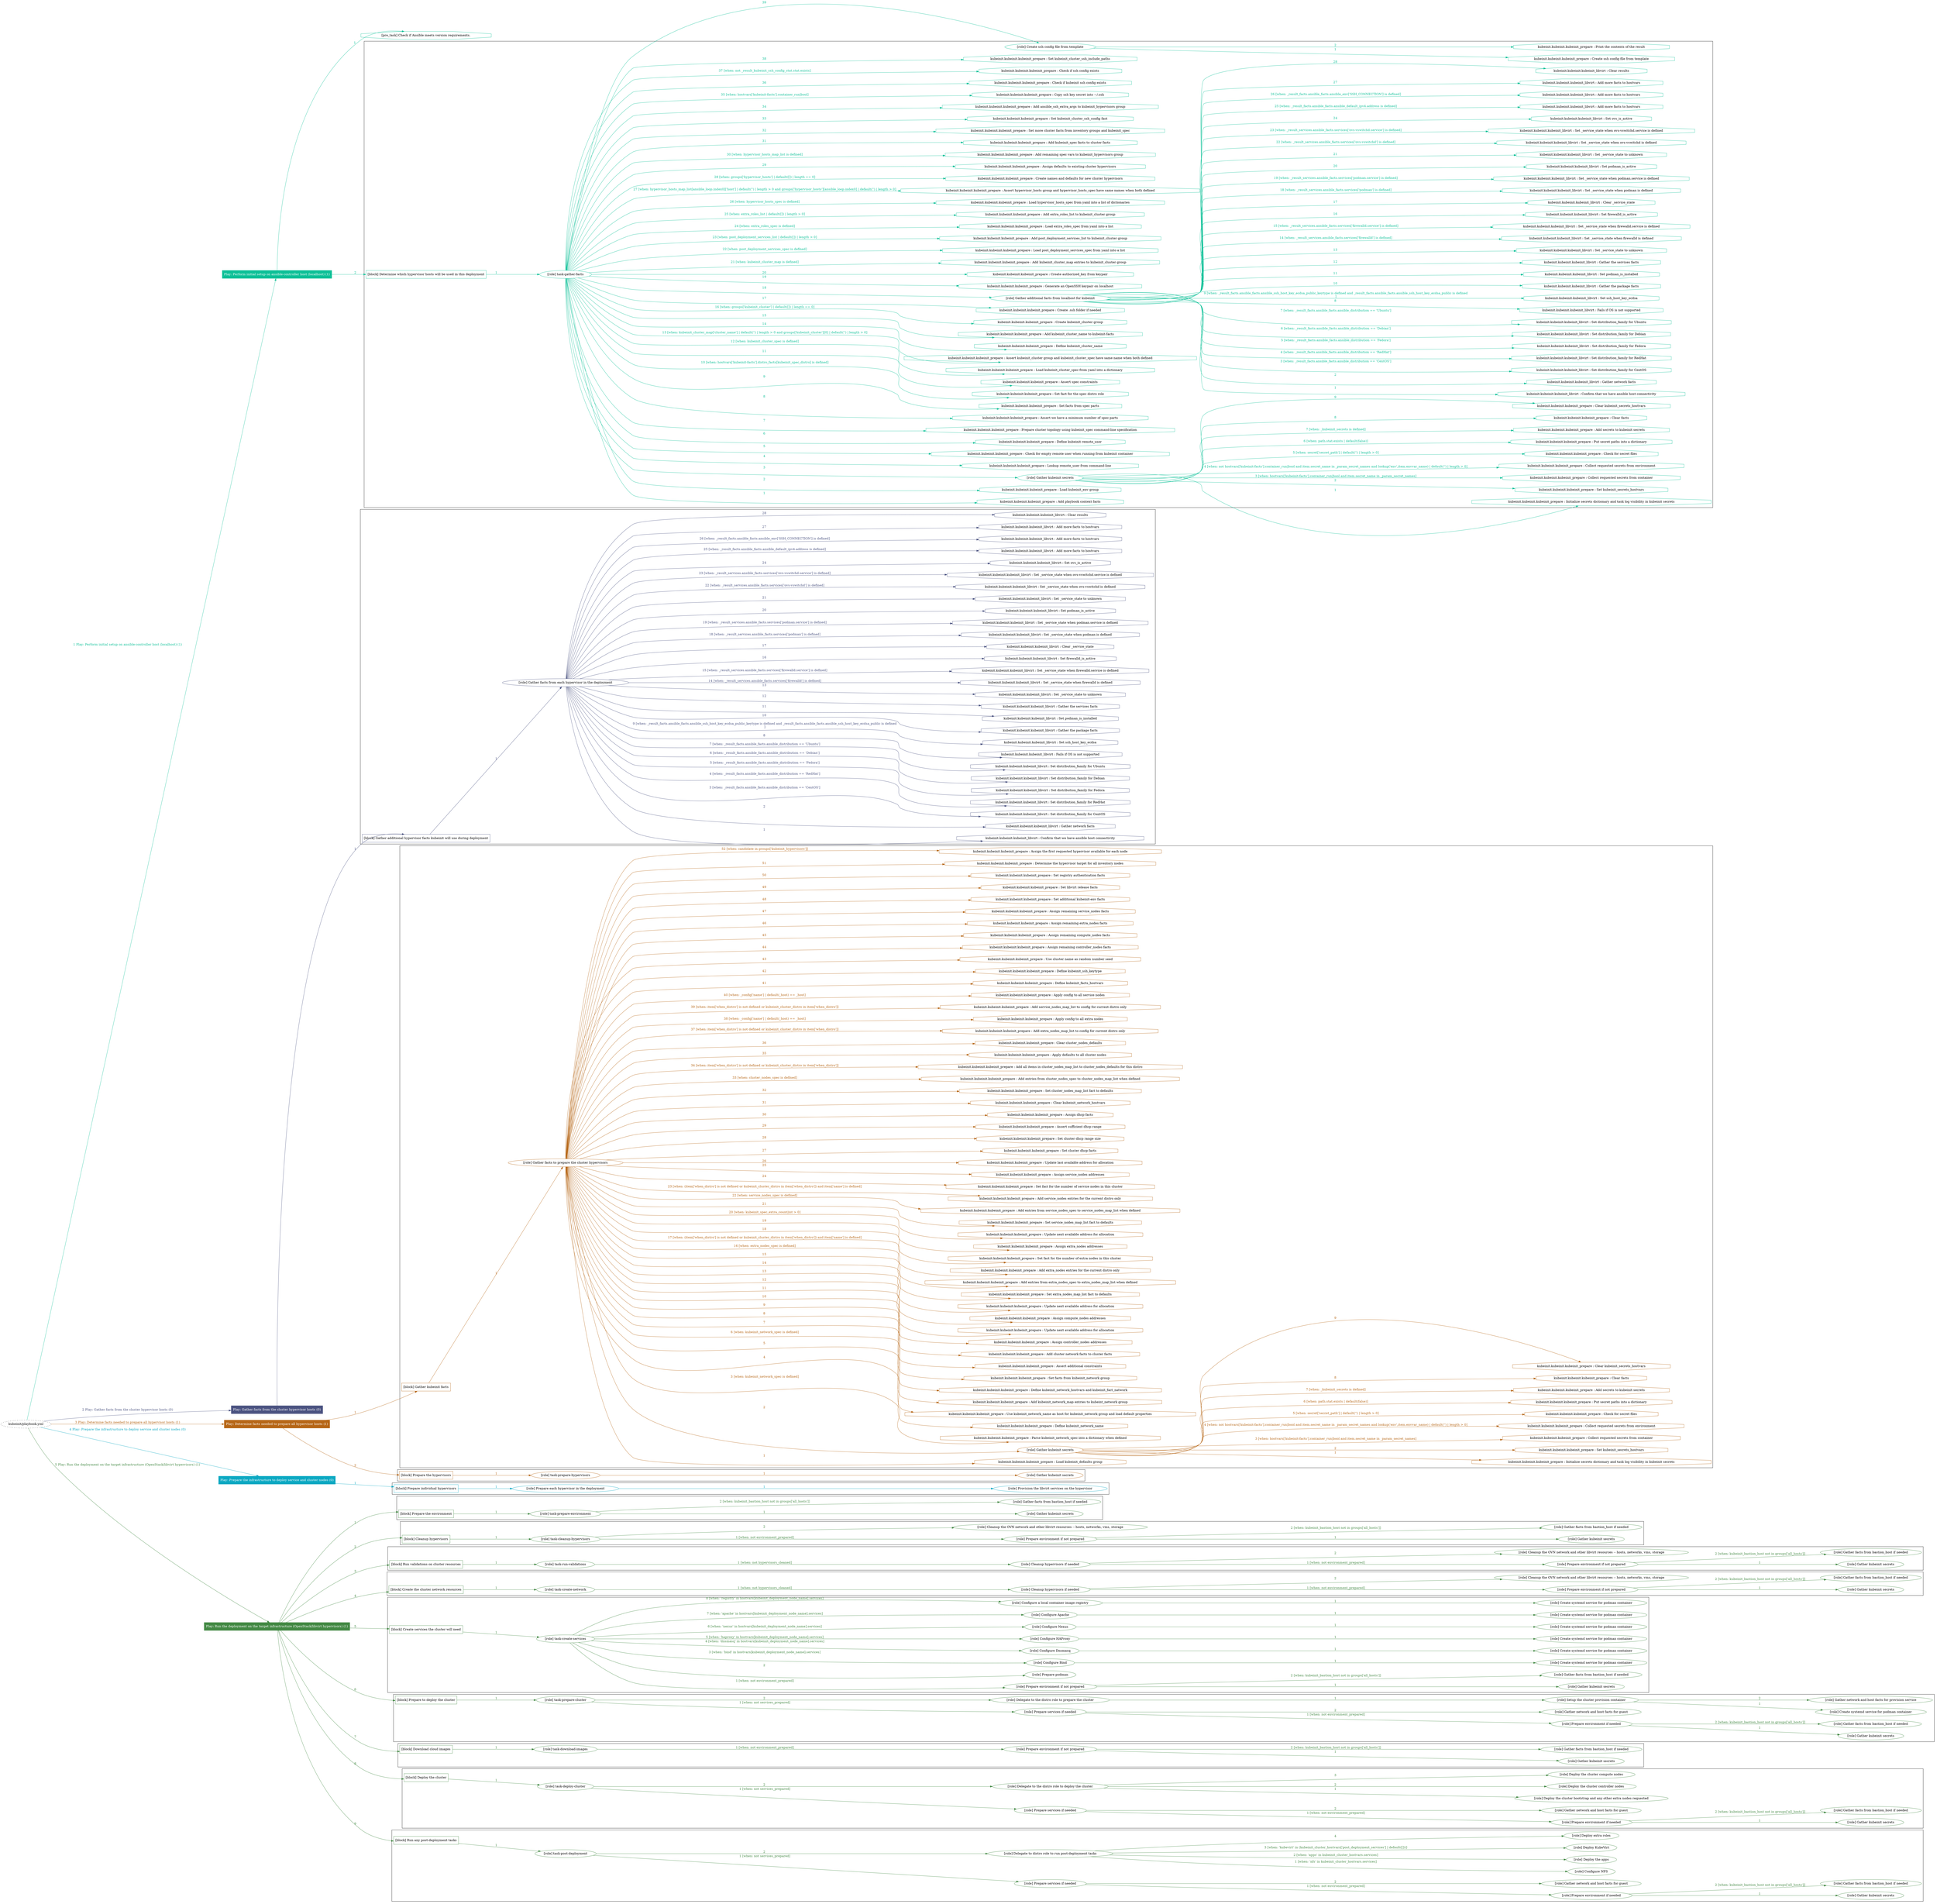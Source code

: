 digraph {
	graph [concentrate=true ordering=in rankdir=LR ratio=fill]
	edge [esep=5 sep=10]
	"kubeinit/playbook.yml" [URL="/home/runner/work/kubeinit/kubeinit/kubeinit/playbook.yml" id=playbook_50523560 style=dotted]
	"kubeinit/playbook.yml" -> play_ea835895 [label="1 Play: Perform initial setup on ansible-controller host (localhost) (1)" color="#0cc097" fontcolor="#0cc097" id=edge_play_ea835895 labeltooltip="1 Play: Perform initial setup on ansible-controller host (localhost) (1)" tooltip="1 Play: Perform initial setup on ansible-controller host (localhost) (1)"]
	subgraph "Play: Perform initial setup on ansible-controller host (localhost) (1)" {
		play_ea835895 [label="Play: Perform initial setup on ansible-controller host (localhost) (1)" URL="/home/runner/work/kubeinit/kubeinit/kubeinit/playbook.yml" color="#0cc097" fontcolor="#ffffff" id=play_ea835895 shape=box style=filled tooltip=localhost]
		pre_task_f0267829 [label="[pre_task] Check if Ansible meets version requirements." URL="/home/runner/work/kubeinit/kubeinit/kubeinit/playbook.yml" color="#0cc097" id=pre_task_f0267829 shape=octagon tooltip="Check if Ansible meets version requirements."]
		play_ea835895 -> pre_task_f0267829 [label="1 " color="#0cc097" fontcolor="#0cc097" id=edge_pre_task_f0267829 labeltooltip="1 " tooltip="1 "]
		play_ea835895 -> block_e19bc66a [label=2 color="#0cc097" fontcolor="#0cc097" id=edge_block_e19bc66a labeltooltip=2 tooltip=2]
		subgraph cluster_block_e19bc66a {
			block_e19bc66a [label="[block] Determine which hypervisor hosts will be used in this deployment" URL="/home/runner/work/kubeinit/kubeinit/kubeinit/playbook.yml" color="#0cc097" id=block_e19bc66a labeltooltip="Determine which hypervisor hosts will be used in this deployment" shape=box tooltip="Determine which hypervisor hosts will be used in this deployment"]
			block_e19bc66a -> role_c7191114 [label="1 " color="#0cc097" fontcolor="#0cc097" id=edge_role_c7191114 labeltooltip="1 " tooltip="1 "]
			subgraph "task-gather-facts" {
				role_c7191114 [label="[role] task-gather-facts" URL="/home/runner/work/kubeinit/kubeinit/kubeinit/playbook.yml" color="#0cc097" id=role_c7191114 tooltip="task-gather-facts"]
				task_6ff5f7fd [label="kubeinit.kubeinit.kubeinit_prepare : Add playbook context facts" URL="/home/runner/.ansible/collections/ansible_collections/kubeinit/kubeinit/roles/kubeinit_prepare/tasks/build_hypervisors_group.yml" color="#0cc097" id=task_6ff5f7fd shape=octagon tooltip="kubeinit.kubeinit.kubeinit_prepare : Add playbook context facts"]
				role_c7191114 -> task_6ff5f7fd [label="1 " color="#0cc097" fontcolor="#0cc097" id=edge_task_6ff5f7fd labeltooltip="1 " tooltip="1 "]
				task_8a2321ce [label="kubeinit.kubeinit.kubeinit_prepare : Load kubeinit_env group" URL="/home/runner/.ansible/collections/ansible_collections/kubeinit/kubeinit/roles/kubeinit_prepare/tasks/build_hypervisors_group.yml" color="#0cc097" id=task_8a2321ce shape=octagon tooltip="kubeinit.kubeinit.kubeinit_prepare : Load kubeinit_env group"]
				role_c7191114 -> task_8a2321ce [label="2 " color="#0cc097" fontcolor="#0cc097" id=edge_task_8a2321ce labeltooltip="2 " tooltip="2 "]
				role_c7191114 -> role_b41b472d [label="3 " color="#0cc097" fontcolor="#0cc097" id=edge_role_b41b472d labeltooltip="3 " tooltip="3 "]
				subgraph "Gather kubeinit secrets" {
					role_b41b472d [label="[role] Gather kubeinit secrets" URL="/home/runner/.ansible/collections/ansible_collections/kubeinit/kubeinit/roles/kubeinit_prepare/tasks/build_hypervisors_group.yml" color="#0cc097" id=role_b41b472d tooltip="Gather kubeinit secrets"]
					task_5a33b10f [label="kubeinit.kubeinit.kubeinit_prepare : Initialize secrets dictionary and task log visibility in kubeinit secrets" URL="/home/runner/.ansible/collections/ansible_collections/kubeinit/kubeinit/roles/kubeinit_prepare/tasks/gather_kubeinit_secrets.yml" color="#0cc097" id=task_5a33b10f shape=octagon tooltip="kubeinit.kubeinit.kubeinit_prepare : Initialize secrets dictionary and task log visibility in kubeinit secrets"]
					role_b41b472d -> task_5a33b10f [label="1 " color="#0cc097" fontcolor="#0cc097" id=edge_task_5a33b10f labeltooltip="1 " tooltip="1 "]
					task_53f6633e [label="kubeinit.kubeinit.kubeinit_prepare : Set kubeinit_secrets_hostvars" URL="/home/runner/.ansible/collections/ansible_collections/kubeinit/kubeinit/roles/kubeinit_prepare/tasks/gather_kubeinit_secrets.yml" color="#0cc097" id=task_53f6633e shape=octagon tooltip="kubeinit.kubeinit.kubeinit_prepare : Set kubeinit_secrets_hostvars"]
					role_b41b472d -> task_53f6633e [label="2 " color="#0cc097" fontcolor="#0cc097" id=edge_task_53f6633e labeltooltip="2 " tooltip="2 "]
					task_12bee30d [label="kubeinit.kubeinit.kubeinit_prepare : Collect requested secrets from container" URL="/home/runner/.ansible/collections/ansible_collections/kubeinit/kubeinit/roles/kubeinit_prepare/tasks/gather_kubeinit_secrets.yml" color="#0cc097" id=task_12bee30d shape=octagon tooltip="kubeinit.kubeinit.kubeinit_prepare : Collect requested secrets from container"]
					role_b41b472d -> task_12bee30d [label="3 [when: hostvars['kubeinit-facts'].container_run|bool and item.secret_name in _param_secret_names]" color="#0cc097" fontcolor="#0cc097" id=edge_task_12bee30d labeltooltip="3 [when: hostvars['kubeinit-facts'].container_run|bool and item.secret_name in _param_secret_names]" tooltip="3 [when: hostvars['kubeinit-facts'].container_run|bool and item.secret_name in _param_secret_names]"]
					task_0d748440 [label="kubeinit.kubeinit.kubeinit_prepare : Collect requested secrets from environment" URL="/home/runner/.ansible/collections/ansible_collections/kubeinit/kubeinit/roles/kubeinit_prepare/tasks/gather_kubeinit_secrets.yml" color="#0cc097" id=task_0d748440 shape=octagon tooltip="kubeinit.kubeinit.kubeinit_prepare : Collect requested secrets from environment"]
					role_b41b472d -> task_0d748440 [label="4 [when: not hostvars['kubeinit-facts'].container_run|bool and item.secret_name in _param_secret_names and lookup('env',item.envvar_name) | default('') | length > 0]" color="#0cc097" fontcolor="#0cc097" id=edge_task_0d748440 labeltooltip="4 [when: not hostvars['kubeinit-facts'].container_run|bool and item.secret_name in _param_secret_names and lookup('env',item.envvar_name) | default('') | length > 0]" tooltip="4 [when: not hostvars['kubeinit-facts'].container_run|bool and item.secret_name in _param_secret_names and lookup('env',item.envvar_name) | default('') | length > 0]"]
					task_ea6f2d81 [label="kubeinit.kubeinit.kubeinit_prepare : Check for secret files" URL="/home/runner/.ansible/collections/ansible_collections/kubeinit/kubeinit/roles/kubeinit_prepare/tasks/gather_kubeinit_secrets.yml" color="#0cc097" id=task_ea6f2d81 shape=octagon tooltip="kubeinit.kubeinit.kubeinit_prepare : Check for secret files"]
					role_b41b472d -> task_ea6f2d81 [label="5 [when: secret['secret_path'] | default('') | length > 0]" color="#0cc097" fontcolor="#0cc097" id=edge_task_ea6f2d81 labeltooltip="5 [when: secret['secret_path'] | default('') | length > 0]" tooltip="5 [when: secret['secret_path'] | default('') | length > 0]"]
					task_dca51daf [label="kubeinit.kubeinit.kubeinit_prepare : Put secret paths into a dictionary" URL="/home/runner/.ansible/collections/ansible_collections/kubeinit/kubeinit/roles/kubeinit_prepare/tasks/gather_kubeinit_secrets.yml" color="#0cc097" id=task_dca51daf shape=octagon tooltip="kubeinit.kubeinit.kubeinit_prepare : Put secret paths into a dictionary"]
					role_b41b472d -> task_dca51daf [label="6 [when: path.stat.exists | default(false)]" color="#0cc097" fontcolor="#0cc097" id=edge_task_dca51daf labeltooltip="6 [when: path.stat.exists | default(false)]" tooltip="6 [when: path.stat.exists | default(false)]"]
					task_c17456c7 [label="kubeinit.kubeinit.kubeinit_prepare : Add secrets to kubeinit secrets" URL="/home/runner/.ansible/collections/ansible_collections/kubeinit/kubeinit/roles/kubeinit_prepare/tasks/gather_kubeinit_secrets.yml" color="#0cc097" id=task_c17456c7 shape=octagon tooltip="kubeinit.kubeinit.kubeinit_prepare : Add secrets to kubeinit secrets"]
					role_b41b472d -> task_c17456c7 [label="7 [when: _kubeinit_secrets is defined]" color="#0cc097" fontcolor="#0cc097" id=edge_task_c17456c7 labeltooltip="7 [when: _kubeinit_secrets is defined]" tooltip="7 [when: _kubeinit_secrets is defined]"]
					task_ef2cbce1 [label="kubeinit.kubeinit.kubeinit_prepare : Clear facts" URL="/home/runner/.ansible/collections/ansible_collections/kubeinit/kubeinit/roles/kubeinit_prepare/tasks/gather_kubeinit_secrets.yml" color="#0cc097" id=task_ef2cbce1 shape=octagon tooltip="kubeinit.kubeinit.kubeinit_prepare : Clear facts"]
					role_b41b472d -> task_ef2cbce1 [label="8 " color="#0cc097" fontcolor="#0cc097" id=edge_task_ef2cbce1 labeltooltip="8 " tooltip="8 "]
					task_54a9b71f [label="kubeinit.kubeinit.kubeinit_prepare : Clear kubeinit_secrets_hostvars" URL="/home/runner/.ansible/collections/ansible_collections/kubeinit/kubeinit/roles/kubeinit_prepare/tasks/gather_kubeinit_secrets.yml" color="#0cc097" id=task_54a9b71f shape=octagon tooltip="kubeinit.kubeinit.kubeinit_prepare : Clear kubeinit_secrets_hostvars"]
					role_b41b472d -> task_54a9b71f [label="9 " color="#0cc097" fontcolor="#0cc097" id=edge_task_54a9b71f labeltooltip="9 " tooltip="9 "]
				}
				task_cfb5dd77 [label="kubeinit.kubeinit.kubeinit_prepare : Lookup remote_user from command-line" URL="/home/runner/.ansible/collections/ansible_collections/kubeinit/kubeinit/roles/kubeinit_prepare/tasks/build_hypervisors_group.yml" color="#0cc097" id=task_cfb5dd77 shape=octagon tooltip="kubeinit.kubeinit.kubeinit_prepare : Lookup remote_user from command-line"]
				role_c7191114 -> task_cfb5dd77 [label="4 " color="#0cc097" fontcolor="#0cc097" id=edge_task_cfb5dd77 labeltooltip="4 " tooltip="4 "]
				task_e99201cd [label="kubeinit.kubeinit.kubeinit_prepare : Check for empty remote user when running from kubeinit container" URL="/home/runner/.ansible/collections/ansible_collections/kubeinit/kubeinit/roles/kubeinit_prepare/tasks/build_hypervisors_group.yml" color="#0cc097" id=task_e99201cd shape=octagon tooltip="kubeinit.kubeinit.kubeinit_prepare : Check for empty remote user when running from kubeinit container"]
				role_c7191114 -> task_e99201cd [label="5 " color="#0cc097" fontcolor="#0cc097" id=edge_task_e99201cd labeltooltip="5 " tooltip="5 "]
				task_b94c0cd0 [label="kubeinit.kubeinit.kubeinit_prepare : Define kubeinit remote_user" URL="/home/runner/.ansible/collections/ansible_collections/kubeinit/kubeinit/roles/kubeinit_prepare/tasks/build_hypervisors_group.yml" color="#0cc097" id=task_b94c0cd0 shape=octagon tooltip="kubeinit.kubeinit.kubeinit_prepare : Define kubeinit remote_user"]
				role_c7191114 -> task_b94c0cd0 [label="6 " color="#0cc097" fontcolor="#0cc097" id=edge_task_b94c0cd0 labeltooltip="6 " tooltip="6 "]
				task_5678f673 [label="kubeinit.kubeinit.kubeinit_prepare : Prepare cluster topology using kubeinit_spec command-line specification" URL="/home/runner/.ansible/collections/ansible_collections/kubeinit/kubeinit/roles/kubeinit_prepare/tasks/build_hypervisors_group.yml" color="#0cc097" id=task_5678f673 shape=octagon tooltip="kubeinit.kubeinit.kubeinit_prepare : Prepare cluster topology using kubeinit_spec command-line specification"]
				role_c7191114 -> task_5678f673 [label="7 " color="#0cc097" fontcolor="#0cc097" id=edge_task_5678f673 labeltooltip="7 " tooltip="7 "]
				task_eb2e3606 [label="kubeinit.kubeinit.kubeinit_prepare : Assert we have a minimum number of spec parts" URL="/home/runner/.ansible/collections/ansible_collections/kubeinit/kubeinit/roles/kubeinit_prepare/tasks/build_hypervisors_group.yml" color="#0cc097" id=task_eb2e3606 shape=octagon tooltip="kubeinit.kubeinit.kubeinit_prepare : Assert we have a minimum number of spec parts"]
				role_c7191114 -> task_eb2e3606 [label="8 " color="#0cc097" fontcolor="#0cc097" id=edge_task_eb2e3606 labeltooltip="8 " tooltip="8 "]
				task_cefa6596 [label="kubeinit.kubeinit.kubeinit_prepare : Set facts from spec parts" URL="/home/runner/.ansible/collections/ansible_collections/kubeinit/kubeinit/roles/kubeinit_prepare/tasks/build_hypervisors_group.yml" color="#0cc097" id=task_cefa6596 shape=octagon tooltip="kubeinit.kubeinit.kubeinit_prepare : Set facts from spec parts"]
				role_c7191114 -> task_cefa6596 [label="9 " color="#0cc097" fontcolor="#0cc097" id=edge_task_cefa6596 labeltooltip="9 " tooltip="9 "]
				task_3b8dd0c6 [label="kubeinit.kubeinit.kubeinit_prepare : Set fact for the spec distro role" URL="/home/runner/.ansible/collections/ansible_collections/kubeinit/kubeinit/roles/kubeinit_prepare/tasks/build_hypervisors_group.yml" color="#0cc097" id=task_3b8dd0c6 shape=octagon tooltip="kubeinit.kubeinit.kubeinit_prepare : Set fact for the spec distro role"]
				role_c7191114 -> task_3b8dd0c6 [label="10 [when: hostvars['kubeinit-facts'].distro_facts[kubeinit_spec_distro] is defined]" color="#0cc097" fontcolor="#0cc097" id=edge_task_3b8dd0c6 labeltooltip="10 [when: hostvars['kubeinit-facts'].distro_facts[kubeinit_spec_distro] is defined]" tooltip="10 [when: hostvars['kubeinit-facts'].distro_facts[kubeinit_spec_distro] is defined]"]
				task_b6795cb7 [label="kubeinit.kubeinit.kubeinit_prepare : Assert spec constraints" URL="/home/runner/.ansible/collections/ansible_collections/kubeinit/kubeinit/roles/kubeinit_prepare/tasks/build_hypervisors_group.yml" color="#0cc097" id=task_b6795cb7 shape=octagon tooltip="kubeinit.kubeinit.kubeinit_prepare : Assert spec constraints"]
				role_c7191114 -> task_b6795cb7 [label="11 " color="#0cc097" fontcolor="#0cc097" id=edge_task_b6795cb7 labeltooltip="11 " tooltip="11 "]
				task_adf7d250 [label="kubeinit.kubeinit.kubeinit_prepare : Load kubeinit_cluster_spec from yaml into a dictionary" URL="/home/runner/.ansible/collections/ansible_collections/kubeinit/kubeinit/roles/kubeinit_prepare/tasks/build_hypervisors_group.yml" color="#0cc097" id=task_adf7d250 shape=octagon tooltip="kubeinit.kubeinit.kubeinit_prepare : Load kubeinit_cluster_spec from yaml into a dictionary"]
				role_c7191114 -> task_adf7d250 [label="12 [when: kubeinit_cluster_spec is defined]" color="#0cc097" fontcolor="#0cc097" id=edge_task_adf7d250 labeltooltip="12 [when: kubeinit_cluster_spec is defined]" tooltip="12 [when: kubeinit_cluster_spec is defined]"]
				task_c8b27c79 [label="kubeinit.kubeinit.kubeinit_prepare : Assert kubeinit_cluster group and kubeinit_cluster_spec have same name when both defined" URL="/home/runner/.ansible/collections/ansible_collections/kubeinit/kubeinit/roles/kubeinit_prepare/tasks/build_hypervisors_group.yml" color="#0cc097" id=task_c8b27c79 shape=octagon tooltip="kubeinit.kubeinit.kubeinit_prepare : Assert kubeinit_cluster group and kubeinit_cluster_spec have same name when both defined"]
				role_c7191114 -> task_c8b27c79 [label="13 [when: kubeinit_cluster_map['cluster_name'] | default('') | length > 0 and groups['kubeinit_cluster'][0] | default('') | length > 0]" color="#0cc097" fontcolor="#0cc097" id=edge_task_c8b27c79 labeltooltip="13 [when: kubeinit_cluster_map['cluster_name'] | default('') | length > 0 and groups['kubeinit_cluster'][0] | default('') | length > 0]" tooltip="13 [when: kubeinit_cluster_map['cluster_name'] | default('') | length > 0 and groups['kubeinit_cluster'][0] | default('') | length > 0]"]
				task_333763b5 [label="kubeinit.kubeinit.kubeinit_prepare : Define kubeinit_cluster_name" URL="/home/runner/.ansible/collections/ansible_collections/kubeinit/kubeinit/roles/kubeinit_prepare/tasks/build_hypervisors_group.yml" color="#0cc097" id=task_333763b5 shape=octagon tooltip="kubeinit.kubeinit.kubeinit_prepare : Define kubeinit_cluster_name"]
				role_c7191114 -> task_333763b5 [label="14 " color="#0cc097" fontcolor="#0cc097" id=edge_task_333763b5 labeltooltip="14 " tooltip="14 "]
				task_c5afdb8b [label="kubeinit.kubeinit.kubeinit_prepare : Add kubeinit_cluster_name to kubeinit-facts" URL="/home/runner/.ansible/collections/ansible_collections/kubeinit/kubeinit/roles/kubeinit_prepare/tasks/build_hypervisors_group.yml" color="#0cc097" id=task_c5afdb8b shape=octagon tooltip="kubeinit.kubeinit.kubeinit_prepare : Add kubeinit_cluster_name to kubeinit-facts"]
				role_c7191114 -> task_c5afdb8b [label="15 " color="#0cc097" fontcolor="#0cc097" id=edge_task_c5afdb8b labeltooltip="15 " tooltip="15 "]
				task_af970daf [label="kubeinit.kubeinit.kubeinit_prepare : Create kubeinit_cluster group" URL="/home/runner/.ansible/collections/ansible_collections/kubeinit/kubeinit/roles/kubeinit_prepare/tasks/build_hypervisors_group.yml" color="#0cc097" id=task_af970daf shape=octagon tooltip="kubeinit.kubeinit.kubeinit_prepare : Create kubeinit_cluster group"]
				role_c7191114 -> task_af970daf [label="16 [when: groups['kubeinit_cluster'] | default([]) | length == 0]" color="#0cc097" fontcolor="#0cc097" id=edge_task_af970daf labeltooltip="16 [when: groups['kubeinit_cluster'] | default([]) | length == 0]" tooltip="16 [when: groups['kubeinit_cluster'] | default([]) | length == 0]"]
				task_8d92a6e0 [label="kubeinit.kubeinit.kubeinit_prepare : Create .ssh folder if needed" URL="/home/runner/.ansible/collections/ansible_collections/kubeinit/kubeinit/roles/kubeinit_prepare/tasks/build_hypervisors_group.yml" color="#0cc097" id=task_8d92a6e0 shape=octagon tooltip="kubeinit.kubeinit.kubeinit_prepare : Create .ssh folder if needed"]
				role_c7191114 -> task_8d92a6e0 [label="17 " color="#0cc097" fontcolor="#0cc097" id=edge_task_8d92a6e0 labeltooltip="17 " tooltip="17 "]
				role_c7191114 -> role_0deedd65 [label="18 " color="#0cc097" fontcolor="#0cc097" id=edge_role_0deedd65 labeltooltip="18 " tooltip="18 "]
				subgraph "Gather additional facts from localhost for kubeinit" {
					role_0deedd65 [label="[role] Gather additional facts from localhost for kubeinit" URL="/home/runner/.ansible/collections/ansible_collections/kubeinit/kubeinit/roles/kubeinit_prepare/tasks/build_hypervisors_group.yml" color="#0cc097" id=role_0deedd65 tooltip="Gather additional facts from localhost for kubeinit"]
					task_f8e4ddb0 [label="kubeinit.kubeinit.kubeinit_libvirt : Confirm that we have ansible host connectivity" URL="/home/runner/.ansible/collections/ansible_collections/kubeinit/kubeinit/roles/kubeinit_libvirt/tasks/gather_host_facts.yml" color="#0cc097" id=task_f8e4ddb0 shape=octagon tooltip="kubeinit.kubeinit.kubeinit_libvirt : Confirm that we have ansible host connectivity"]
					role_0deedd65 -> task_f8e4ddb0 [label="1 " color="#0cc097" fontcolor="#0cc097" id=edge_task_f8e4ddb0 labeltooltip="1 " tooltip="1 "]
					task_701086c7 [label="kubeinit.kubeinit.kubeinit_libvirt : Gather network facts" URL="/home/runner/.ansible/collections/ansible_collections/kubeinit/kubeinit/roles/kubeinit_libvirt/tasks/gather_host_facts.yml" color="#0cc097" id=task_701086c7 shape=octagon tooltip="kubeinit.kubeinit.kubeinit_libvirt : Gather network facts"]
					role_0deedd65 -> task_701086c7 [label="2 " color="#0cc097" fontcolor="#0cc097" id=edge_task_701086c7 labeltooltip="2 " tooltip="2 "]
					task_80189279 [label="kubeinit.kubeinit.kubeinit_libvirt : Set distribution_family for CentOS" URL="/home/runner/.ansible/collections/ansible_collections/kubeinit/kubeinit/roles/kubeinit_libvirt/tasks/gather_host_facts.yml" color="#0cc097" id=task_80189279 shape=octagon tooltip="kubeinit.kubeinit.kubeinit_libvirt : Set distribution_family for CentOS"]
					role_0deedd65 -> task_80189279 [label="3 [when: _result_facts.ansible_facts.ansible_distribution == 'CentOS']" color="#0cc097" fontcolor="#0cc097" id=edge_task_80189279 labeltooltip="3 [when: _result_facts.ansible_facts.ansible_distribution == 'CentOS']" tooltip="3 [when: _result_facts.ansible_facts.ansible_distribution == 'CentOS']"]
					task_b3502c03 [label="kubeinit.kubeinit.kubeinit_libvirt : Set distribution_family for RedHat" URL="/home/runner/.ansible/collections/ansible_collections/kubeinit/kubeinit/roles/kubeinit_libvirt/tasks/gather_host_facts.yml" color="#0cc097" id=task_b3502c03 shape=octagon tooltip="kubeinit.kubeinit.kubeinit_libvirt : Set distribution_family for RedHat"]
					role_0deedd65 -> task_b3502c03 [label="4 [when: _result_facts.ansible_facts.ansible_distribution == 'RedHat']" color="#0cc097" fontcolor="#0cc097" id=edge_task_b3502c03 labeltooltip="4 [when: _result_facts.ansible_facts.ansible_distribution == 'RedHat']" tooltip="4 [when: _result_facts.ansible_facts.ansible_distribution == 'RedHat']"]
					task_3883155c [label="kubeinit.kubeinit.kubeinit_libvirt : Set distribution_family for Fedora" URL="/home/runner/.ansible/collections/ansible_collections/kubeinit/kubeinit/roles/kubeinit_libvirt/tasks/gather_host_facts.yml" color="#0cc097" id=task_3883155c shape=octagon tooltip="kubeinit.kubeinit.kubeinit_libvirt : Set distribution_family for Fedora"]
					role_0deedd65 -> task_3883155c [label="5 [when: _result_facts.ansible_facts.ansible_distribution == 'Fedora']" color="#0cc097" fontcolor="#0cc097" id=edge_task_3883155c labeltooltip="5 [when: _result_facts.ansible_facts.ansible_distribution == 'Fedora']" tooltip="5 [when: _result_facts.ansible_facts.ansible_distribution == 'Fedora']"]
					task_c659598c [label="kubeinit.kubeinit.kubeinit_libvirt : Set distribution_family for Debian" URL="/home/runner/.ansible/collections/ansible_collections/kubeinit/kubeinit/roles/kubeinit_libvirt/tasks/gather_host_facts.yml" color="#0cc097" id=task_c659598c shape=octagon tooltip="kubeinit.kubeinit.kubeinit_libvirt : Set distribution_family for Debian"]
					role_0deedd65 -> task_c659598c [label="6 [when: _result_facts.ansible_facts.ansible_distribution == 'Debian']" color="#0cc097" fontcolor="#0cc097" id=edge_task_c659598c labeltooltip="6 [when: _result_facts.ansible_facts.ansible_distribution == 'Debian']" tooltip="6 [when: _result_facts.ansible_facts.ansible_distribution == 'Debian']"]
					task_92763ba3 [label="kubeinit.kubeinit.kubeinit_libvirt : Set distribution_family for Ubuntu" URL="/home/runner/.ansible/collections/ansible_collections/kubeinit/kubeinit/roles/kubeinit_libvirt/tasks/gather_host_facts.yml" color="#0cc097" id=task_92763ba3 shape=octagon tooltip="kubeinit.kubeinit.kubeinit_libvirt : Set distribution_family for Ubuntu"]
					role_0deedd65 -> task_92763ba3 [label="7 [when: _result_facts.ansible_facts.ansible_distribution == 'Ubuntu']" color="#0cc097" fontcolor="#0cc097" id=edge_task_92763ba3 labeltooltip="7 [when: _result_facts.ansible_facts.ansible_distribution == 'Ubuntu']" tooltip="7 [when: _result_facts.ansible_facts.ansible_distribution == 'Ubuntu']"]
					task_b4ed2cc8 [label="kubeinit.kubeinit.kubeinit_libvirt : Fails if OS is not supported" URL="/home/runner/.ansible/collections/ansible_collections/kubeinit/kubeinit/roles/kubeinit_libvirt/tasks/gather_host_facts.yml" color="#0cc097" id=task_b4ed2cc8 shape=octagon tooltip="kubeinit.kubeinit.kubeinit_libvirt : Fails if OS is not supported"]
					role_0deedd65 -> task_b4ed2cc8 [label="8 " color="#0cc097" fontcolor="#0cc097" id=edge_task_b4ed2cc8 labeltooltip="8 " tooltip="8 "]
					task_486cc155 [label="kubeinit.kubeinit.kubeinit_libvirt : Set ssh_host_key_ecdsa" URL="/home/runner/.ansible/collections/ansible_collections/kubeinit/kubeinit/roles/kubeinit_libvirt/tasks/gather_host_facts.yml" color="#0cc097" id=task_486cc155 shape=octagon tooltip="kubeinit.kubeinit.kubeinit_libvirt : Set ssh_host_key_ecdsa"]
					role_0deedd65 -> task_486cc155 [label="9 [when: _result_facts.ansible_facts.ansible_ssh_host_key_ecdsa_public_keytype is defined and _result_facts.ansible_facts.ansible_ssh_host_key_ecdsa_public is defined
]" color="#0cc097" fontcolor="#0cc097" id=edge_task_486cc155 labeltooltip="9 [when: _result_facts.ansible_facts.ansible_ssh_host_key_ecdsa_public_keytype is defined and _result_facts.ansible_facts.ansible_ssh_host_key_ecdsa_public is defined
]" tooltip="9 [when: _result_facts.ansible_facts.ansible_ssh_host_key_ecdsa_public_keytype is defined and _result_facts.ansible_facts.ansible_ssh_host_key_ecdsa_public is defined
]"]
					task_acad94d0 [label="kubeinit.kubeinit.kubeinit_libvirt : Gather the package facts" URL="/home/runner/.ansible/collections/ansible_collections/kubeinit/kubeinit/roles/kubeinit_libvirt/tasks/gather_host_facts.yml" color="#0cc097" id=task_acad94d0 shape=octagon tooltip="kubeinit.kubeinit.kubeinit_libvirt : Gather the package facts"]
					role_0deedd65 -> task_acad94d0 [label="10 " color="#0cc097" fontcolor="#0cc097" id=edge_task_acad94d0 labeltooltip="10 " tooltip="10 "]
					task_984b37bc [label="kubeinit.kubeinit.kubeinit_libvirt : Set podman_is_installed" URL="/home/runner/.ansible/collections/ansible_collections/kubeinit/kubeinit/roles/kubeinit_libvirt/tasks/gather_host_facts.yml" color="#0cc097" id=task_984b37bc shape=octagon tooltip="kubeinit.kubeinit.kubeinit_libvirt : Set podman_is_installed"]
					role_0deedd65 -> task_984b37bc [label="11 " color="#0cc097" fontcolor="#0cc097" id=edge_task_984b37bc labeltooltip="11 " tooltip="11 "]
					task_48ea3183 [label="kubeinit.kubeinit.kubeinit_libvirt : Gather the services facts" URL="/home/runner/.ansible/collections/ansible_collections/kubeinit/kubeinit/roles/kubeinit_libvirt/tasks/gather_host_facts.yml" color="#0cc097" id=task_48ea3183 shape=octagon tooltip="kubeinit.kubeinit.kubeinit_libvirt : Gather the services facts"]
					role_0deedd65 -> task_48ea3183 [label="12 " color="#0cc097" fontcolor="#0cc097" id=edge_task_48ea3183 labeltooltip="12 " tooltip="12 "]
					task_e223e3a8 [label="kubeinit.kubeinit.kubeinit_libvirt : Set _service_state to unknown" URL="/home/runner/.ansible/collections/ansible_collections/kubeinit/kubeinit/roles/kubeinit_libvirt/tasks/gather_host_facts.yml" color="#0cc097" id=task_e223e3a8 shape=octagon tooltip="kubeinit.kubeinit.kubeinit_libvirt : Set _service_state to unknown"]
					role_0deedd65 -> task_e223e3a8 [label="13 " color="#0cc097" fontcolor="#0cc097" id=edge_task_e223e3a8 labeltooltip="13 " tooltip="13 "]
					task_627b51c4 [label="kubeinit.kubeinit.kubeinit_libvirt : Set _service_state when firewalld is defined" URL="/home/runner/.ansible/collections/ansible_collections/kubeinit/kubeinit/roles/kubeinit_libvirt/tasks/gather_host_facts.yml" color="#0cc097" id=task_627b51c4 shape=octagon tooltip="kubeinit.kubeinit.kubeinit_libvirt : Set _service_state when firewalld is defined"]
					role_0deedd65 -> task_627b51c4 [label="14 [when: _result_services.ansible_facts.services['firewalld'] is defined]" color="#0cc097" fontcolor="#0cc097" id=edge_task_627b51c4 labeltooltip="14 [when: _result_services.ansible_facts.services['firewalld'] is defined]" tooltip="14 [when: _result_services.ansible_facts.services['firewalld'] is defined]"]
					task_9d08d982 [label="kubeinit.kubeinit.kubeinit_libvirt : Set _service_state when firewalld.service is defined" URL="/home/runner/.ansible/collections/ansible_collections/kubeinit/kubeinit/roles/kubeinit_libvirt/tasks/gather_host_facts.yml" color="#0cc097" id=task_9d08d982 shape=octagon tooltip="kubeinit.kubeinit.kubeinit_libvirt : Set _service_state when firewalld.service is defined"]
					role_0deedd65 -> task_9d08d982 [label="15 [when: _result_services.ansible_facts.services['firewalld.service'] is defined]" color="#0cc097" fontcolor="#0cc097" id=edge_task_9d08d982 labeltooltip="15 [when: _result_services.ansible_facts.services['firewalld.service'] is defined]" tooltip="15 [when: _result_services.ansible_facts.services['firewalld.service'] is defined]"]
					task_aa3d407f [label="kubeinit.kubeinit.kubeinit_libvirt : Set firewalld_is_active" URL="/home/runner/.ansible/collections/ansible_collections/kubeinit/kubeinit/roles/kubeinit_libvirt/tasks/gather_host_facts.yml" color="#0cc097" id=task_aa3d407f shape=octagon tooltip="kubeinit.kubeinit.kubeinit_libvirt : Set firewalld_is_active"]
					role_0deedd65 -> task_aa3d407f [label="16 " color="#0cc097" fontcolor="#0cc097" id=edge_task_aa3d407f labeltooltip="16 " tooltip="16 "]
					task_549e35ed [label="kubeinit.kubeinit.kubeinit_libvirt : Clear _service_state" URL="/home/runner/.ansible/collections/ansible_collections/kubeinit/kubeinit/roles/kubeinit_libvirt/tasks/gather_host_facts.yml" color="#0cc097" id=task_549e35ed shape=octagon tooltip="kubeinit.kubeinit.kubeinit_libvirt : Clear _service_state"]
					role_0deedd65 -> task_549e35ed [label="17 " color="#0cc097" fontcolor="#0cc097" id=edge_task_549e35ed labeltooltip="17 " tooltip="17 "]
					task_4436fed7 [label="kubeinit.kubeinit.kubeinit_libvirt : Set _service_state when podman is defined" URL="/home/runner/.ansible/collections/ansible_collections/kubeinit/kubeinit/roles/kubeinit_libvirt/tasks/gather_host_facts.yml" color="#0cc097" id=task_4436fed7 shape=octagon tooltip="kubeinit.kubeinit.kubeinit_libvirt : Set _service_state when podman is defined"]
					role_0deedd65 -> task_4436fed7 [label="18 [when: _result_services.ansible_facts.services['podman'] is defined]" color="#0cc097" fontcolor="#0cc097" id=edge_task_4436fed7 labeltooltip="18 [when: _result_services.ansible_facts.services['podman'] is defined]" tooltip="18 [when: _result_services.ansible_facts.services['podman'] is defined]"]
					task_e4411c9b [label="kubeinit.kubeinit.kubeinit_libvirt : Set _service_state when podman.service is defined" URL="/home/runner/.ansible/collections/ansible_collections/kubeinit/kubeinit/roles/kubeinit_libvirt/tasks/gather_host_facts.yml" color="#0cc097" id=task_e4411c9b shape=octagon tooltip="kubeinit.kubeinit.kubeinit_libvirt : Set _service_state when podman.service is defined"]
					role_0deedd65 -> task_e4411c9b [label="19 [when: _result_services.ansible_facts.services['podman.service'] is defined]" color="#0cc097" fontcolor="#0cc097" id=edge_task_e4411c9b labeltooltip="19 [when: _result_services.ansible_facts.services['podman.service'] is defined]" tooltip="19 [when: _result_services.ansible_facts.services['podman.service'] is defined]"]
					task_a67b03d3 [label="kubeinit.kubeinit.kubeinit_libvirt : Set podman_is_active" URL="/home/runner/.ansible/collections/ansible_collections/kubeinit/kubeinit/roles/kubeinit_libvirt/tasks/gather_host_facts.yml" color="#0cc097" id=task_a67b03d3 shape=octagon tooltip="kubeinit.kubeinit.kubeinit_libvirt : Set podman_is_active"]
					role_0deedd65 -> task_a67b03d3 [label="20 " color="#0cc097" fontcolor="#0cc097" id=edge_task_a67b03d3 labeltooltip="20 " tooltip="20 "]
					task_ff558f9e [label="kubeinit.kubeinit.kubeinit_libvirt : Set _service_state to unknown" URL="/home/runner/.ansible/collections/ansible_collections/kubeinit/kubeinit/roles/kubeinit_libvirt/tasks/gather_host_facts.yml" color="#0cc097" id=task_ff558f9e shape=octagon tooltip="kubeinit.kubeinit.kubeinit_libvirt : Set _service_state to unknown"]
					role_0deedd65 -> task_ff558f9e [label="21 " color="#0cc097" fontcolor="#0cc097" id=edge_task_ff558f9e labeltooltip="21 " tooltip="21 "]
					task_f8141102 [label="kubeinit.kubeinit.kubeinit_libvirt : Set _service_state when ovs-vswitchd is defined" URL="/home/runner/.ansible/collections/ansible_collections/kubeinit/kubeinit/roles/kubeinit_libvirt/tasks/gather_host_facts.yml" color="#0cc097" id=task_f8141102 shape=octagon tooltip="kubeinit.kubeinit.kubeinit_libvirt : Set _service_state when ovs-vswitchd is defined"]
					role_0deedd65 -> task_f8141102 [label="22 [when: _result_services.ansible_facts.services['ovs-vswitchd'] is defined]" color="#0cc097" fontcolor="#0cc097" id=edge_task_f8141102 labeltooltip="22 [when: _result_services.ansible_facts.services['ovs-vswitchd'] is defined]" tooltip="22 [when: _result_services.ansible_facts.services['ovs-vswitchd'] is defined]"]
					task_d01dcbcd [label="kubeinit.kubeinit.kubeinit_libvirt : Set _service_state when ovs-vswitchd.service is defined" URL="/home/runner/.ansible/collections/ansible_collections/kubeinit/kubeinit/roles/kubeinit_libvirt/tasks/gather_host_facts.yml" color="#0cc097" id=task_d01dcbcd shape=octagon tooltip="kubeinit.kubeinit.kubeinit_libvirt : Set _service_state when ovs-vswitchd.service is defined"]
					role_0deedd65 -> task_d01dcbcd [label="23 [when: _result_services.ansible_facts.services['ovs-vswitchd.service'] is defined]" color="#0cc097" fontcolor="#0cc097" id=edge_task_d01dcbcd labeltooltip="23 [when: _result_services.ansible_facts.services['ovs-vswitchd.service'] is defined]" tooltip="23 [when: _result_services.ansible_facts.services['ovs-vswitchd.service'] is defined]"]
					task_ffd4942f [label="kubeinit.kubeinit.kubeinit_libvirt : Set ovs_is_active" URL="/home/runner/.ansible/collections/ansible_collections/kubeinit/kubeinit/roles/kubeinit_libvirt/tasks/gather_host_facts.yml" color="#0cc097" id=task_ffd4942f shape=octagon tooltip="kubeinit.kubeinit.kubeinit_libvirt : Set ovs_is_active"]
					role_0deedd65 -> task_ffd4942f [label="24 " color="#0cc097" fontcolor="#0cc097" id=edge_task_ffd4942f labeltooltip="24 " tooltip="24 "]
					task_e16331a4 [label="kubeinit.kubeinit.kubeinit_libvirt : Add more facts to hostvars" URL="/home/runner/.ansible/collections/ansible_collections/kubeinit/kubeinit/roles/kubeinit_libvirt/tasks/gather_host_facts.yml" color="#0cc097" id=task_e16331a4 shape=octagon tooltip="kubeinit.kubeinit.kubeinit_libvirt : Add more facts to hostvars"]
					role_0deedd65 -> task_e16331a4 [label="25 [when: _result_facts.ansible_facts.ansible_default_ipv4.address is defined]" color="#0cc097" fontcolor="#0cc097" id=edge_task_e16331a4 labeltooltip="25 [when: _result_facts.ansible_facts.ansible_default_ipv4.address is defined]" tooltip="25 [when: _result_facts.ansible_facts.ansible_default_ipv4.address is defined]"]
					task_df84851e [label="kubeinit.kubeinit.kubeinit_libvirt : Add more facts to hostvars" URL="/home/runner/.ansible/collections/ansible_collections/kubeinit/kubeinit/roles/kubeinit_libvirt/tasks/gather_host_facts.yml" color="#0cc097" id=task_df84851e shape=octagon tooltip="kubeinit.kubeinit.kubeinit_libvirt : Add more facts to hostvars"]
					role_0deedd65 -> task_df84851e [label="26 [when: _result_facts.ansible_facts.ansible_env['SSH_CONNECTION'] is defined]" color="#0cc097" fontcolor="#0cc097" id=edge_task_df84851e labeltooltip="26 [when: _result_facts.ansible_facts.ansible_env['SSH_CONNECTION'] is defined]" tooltip="26 [when: _result_facts.ansible_facts.ansible_env['SSH_CONNECTION'] is defined]"]
					task_77b18bdf [label="kubeinit.kubeinit.kubeinit_libvirt : Add more facts to hostvars" URL="/home/runner/.ansible/collections/ansible_collections/kubeinit/kubeinit/roles/kubeinit_libvirt/tasks/gather_host_facts.yml" color="#0cc097" id=task_77b18bdf shape=octagon tooltip="kubeinit.kubeinit.kubeinit_libvirt : Add more facts to hostvars"]
					role_0deedd65 -> task_77b18bdf [label="27 " color="#0cc097" fontcolor="#0cc097" id=edge_task_77b18bdf labeltooltip="27 " tooltip="27 "]
					task_bdb77c16 [label="kubeinit.kubeinit.kubeinit_libvirt : Clear results" URL="/home/runner/.ansible/collections/ansible_collections/kubeinit/kubeinit/roles/kubeinit_libvirt/tasks/gather_host_facts.yml" color="#0cc097" id=task_bdb77c16 shape=octagon tooltip="kubeinit.kubeinit.kubeinit_libvirt : Clear results"]
					role_0deedd65 -> task_bdb77c16 [label="28 " color="#0cc097" fontcolor="#0cc097" id=edge_task_bdb77c16 labeltooltip="28 " tooltip="28 "]
				}
				task_c105b378 [label="kubeinit.kubeinit.kubeinit_prepare : Generate an OpenSSH keypair on localhost" URL="/home/runner/.ansible/collections/ansible_collections/kubeinit/kubeinit/roles/kubeinit_prepare/tasks/build_hypervisors_group.yml" color="#0cc097" id=task_c105b378 shape=octagon tooltip="kubeinit.kubeinit.kubeinit_prepare : Generate an OpenSSH keypair on localhost"]
				role_c7191114 -> task_c105b378 [label="19 " color="#0cc097" fontcolor="#0cc097" id=edge_task_c105b378 labeltooltip="19 " tooltip="19 "]
				task_dd24731c [label="kubeinit.kubeinit.kubeinit_prepare : Create authorized_key from keypair" URL="/home/runner/.ansible/collections/ansible_collections/kubeinit/kubeinit/roles/kubeinit_prepare/tasks/build_hypervisors_group.yml" color="#0cc097" id=task_dd24731c shape=octagon tooltip="kubeinit.kubeinit.kubeinit_prepare : Create authorized_key from keypair"]
				role_c7191114 -> task_dd24731c [label="20 " color="#0cc097" fontcolor="#0cc097" id=edge_task_dd24731c labeltooltip="20 " tooltip="20 "]
				task_c25a49e8 [label="kubeinit.kubeinit.kubeinit_prepare : Add kubeinit_cluster_map entries to kubeinit_cluster group" URL="/home/runner/.ansible/collections/ansible_collections/kubeinit/kubeinit/roles/kubeinit_prepare/tasks/build_hypervisors_group.yml" color="#0cc097" id=task_c25a49e8 shape=octagon tooltip="kubeinit.kubeinit.kubeinit_prepare : Add kubeinit_cluster_map entries to kubeinit_cluster group"]
				role_c7191114 -> task_c25a49e8 [label="21 [when: kubeinit_cluster_map is defined]" color="#0cc097" fontcolor="#0cc097" id=edge_task_c25a49e8 labeltooltip="21 [when: kubeinit_cluster_map is defined]" tooltip="21 [when: kubeinit_cluster_map is defined]"]
				task_735b157c [label="kubeinit.kubeinit.kubeinit_prepare : Load post_deployment_services_spec from yaml into a list" URL="/home/runner/.ansible/collections/ansible_collections/kubeinit/kubeinit/roles/kubeinit_prepare/tasks/build_hypervisors_group.yml" color="#0cc097" id=task_735b157c shape=octagon tooltip="kubeinit.kubeinit.kubeinit_prepare : Load post_deployment_services_spec from yaml into a list"]
				role_c7191114 -> task_735b157c [label="22 [when: post_deployment_services_spec is defined]" color="#0cc097" fontcolor="#0cc097" id=edge_task_735b157c labeltooltip="22 [when: post_deployment_services_spec is defined]" tooltip="22 [when: post_deployment_services_spec is defined]"]
				task_b646f926 [label="kubeinit.kubeinit.kubeinit_prepare : Add post_deployment_services_list to kubeinit_cluster group" URL="/home/runner/.ansible/collections/ansible_collections/kubeinit/kubeinit/roles/kubeinit_prepare/tasks/build_hypervisors_group.yml" color="#0cc097" id=task_b646f926 shape=octagon tooltip="kubeinit.kubeinit.kubeinit_prepare : Add post_deployment_services_list to kubeinit_cluster group"]
				role_c7191114 -> task_b646f926 [label="23 [when: post_deployment_services_list | default([]) | length > 0]" color="#0cc097" fontcolor="#0cc097" id=edge_task_b646f926 labeltooltip="23 [when: post_deployment_services_list | default([]) | length > 0]" tooltip="23 [when: post_deployment_services_list | default([]) | length > 0]"]
				task_e457e6ec [label="kubeinit.kubeinit.kubeinit_prepare : Load extra_roles_spec from yaml into a list" URL="/home/runner/.ansible/collections/ansible_collections/kubeinit/kubeinit/roles/kubeinit_prepare/tasks/build_hypervisors_group.yml" color="#0cc097" id=task_e457e6ec shape=octagon tooltip="kubeinit.kubeinit.kubeinit_prepare : Load extra_roles_spec from yaml into a list"]
				role_c7191114 -> task_e457e6ec [label="24 [when: extra_roles_spec is defined]" color="#0cc097" fontcolor="#0cc097" id=edge_task_e457e6ec labeltooltip="24 [when: extra_roles_spec is defined]" tooltip="24 [when: extra_roles_spec is defined]"]
				task_c1294e6e [label="kubeinit.kubeinit.kubeinit_prepare : Add extra_roles_list to kubeinit_cluster group" URL="/home/runner/.ansible/collections/ansible_collections/kubeinit/kubeinit/roles/kubeinit_prepare/tasks/build_hypervisors_group.yml" color="#0cc097" id=task_c1294e6e shape=octagon tooltip="kubeinit.kubeinit.kubeinit_prepare : Add extra_roles_list to kubeinit_cluster group"]
				role_c7191114 -> task_c1294e6e [label="25 [when: extra_roles_list | default([]) | length > 0]" color="#0cc097" fontcolor="#0cc097" id=edge_task_c1294e6e labeltooltip="25 [when: extra_roles_list | default([]) | length > 0]" tooltip="25 [when: extra_roles_list | default([]) | length > 0]"]
				task_475b5c14 [label="kubeinit.kubeinit.kubeinit_prepare : Load hypervisor_hosts_spec from yaml into a list of dictionaries" URL="/home/runner/.ansible/collections/ansible_collections/kubeinit/kubeinit/roles/kubeinit_prepare/tasks/build_hypervisors_group.yml" color="#0cc097" id=task_475b5c14 shape=octagon tooltip="kubeinit.kubeinit.kubeinit_prepare : Load hypervisor_hosts_spec from yaml into a list of dictionaries"]
				role_c7191114 -> task_475b5c14 [label="26 [when: hypervisor_hosts_spec is defined]" color="#0cc097" fontcolor="#0cc097" id=edge_task_475b5c14 labeltooltip="26 [when: hypervisor_hosts_spec is defined]" tooltip="26 [when: hypervisor_hosts_spec is defined]"]
				task_e9dfbadd [label="kubeinit.kubeinit.kubeinit_prepare : Assert hypervisor_hosts group and hypervisor_hosts_spec have same names when both defined" URL="/home/runner/.ansible/collections/ansible_collections/kubeinit/kubeinit/roles/kubeinit_prepare/tasks/build_hypervisors_group.yml" color="#0cc097" id=task_e9dfbadd shape=octagon tooltip="kubeinit.kubeinit.kubeinit_prepare : Assert hypervisor_hosts group and hypervisor_hosts_spec have same names when both defined"]
				role_c7191114 -> task_e9dfbadd [label="27 [when: hypervisor_hosts_map_list[ansible_loop.index0]['host'] | default('') | length > 0 and groups['hypervisor_hosts'][ansible_loop.index0] | default('') | length > 0]" color="#0cc097" fontcolor="#0cc097" id=edge_task_e9dfbadd labeltooltip="27 [when: hypervisor_hosts_map_list[ansible_loop.index0]['host'] | default('') | length > 0 and groups['hypervisor_hosts'][ansible_loop.index0] | default('') | length > 0]" tooltip="27 [when: hypervisor_hosts_map_list[ansible_loop.index0]['host'] | default('') | length > 0 and groups['hypervisor_hosts'][ansible_loop.index0] | default('') | length > 0]"]
				task_13f0cc27 [label="kubeinit.kubeinit.kubeinit_prepare : Create names and defaults for new cluster hypervisors" URL="/home/runner/.ansible/collections/ansible_collections/kubeinit/kubeinit/roles/kubeinit_prepare/tasks/build_hypervisors_group.yml" color="#0cc097" id=task_13f0cc27 shape=octagon tooltip="kubeinit.kubeinit.kubeinit_prepare : Create names and defaults for new cluster hypervisors"]
				role_c7191114 -> task_13f0cc27 [label="28 [when: groups['hypervisor_hosts'] | default([]) | length == 0]" color="#0cc097" fontcolor="#0cc097" id=edge_task_13f0cc27 labeltooltip="28 [when: groups['hypervisor_hosts'] | default([]) | length == 0]" tooltip="28 [when: groups['hypervisor_hosts'] | default([]) | length == 0]"]
				task_573079a6 [label="kubeinit.kubeinit.kubeinit_prepare : Assign defaults to existing cluster hypervisors" URL="/home/runner/.ansible/collections/ansible_collections/kubeinit/kubeinit/roles/kubeinit_prepare/tasks/build_hypervisors_group.yml" color="#0cc097" id=task_573079a6 shape=octagon tooltip="kubeinit.kubeinit.kubeinit_prepare : Assign defaults to existing cluster hypervisors"]
				role_c7191114 -> task_573079a6 [label="29 " color="#0cc097" fontcolor="#0cc097" id=edge_task_573079a6 labeltooltip="29 " tooltip="29 "]
				task_c8137ffe [label="kubeinit.kubeinit.kubeinit_prepare : Add remaining spec vars to kubeinit_hypervisors group" URL="/home/runner/.ansible/collections/ansible_collections/kubeinit/kubeinit/roles/kubeinit_prepare/tasks/build_hypervisors_group.yml" color="#0cc097" id=task_c8137ffe shape=octagon tooltip="kubeinit.kubeinit.kubeinit_prepare : Add remaining spec vars to kubeinit_hypervisors group"]
				role_c7191114 -> task_c8137ffe [label="30 [when: hypervisor_hosts_map_list is defined]" color="#0cc097" fontcolor="#0cc097" id=edge_task_c8137ffe labeltooltip="30 [when: hypervisor_hosts_map_list is defined]" tooltip="30 [when: hypervisor_hosts_map_list is defined]"]
				task_3e61ee3d [label="kubeinit.kubeinit.kubeinit_prepare : Add kubeinit_spec facts to cluster facts" URL="/home/runner/.ansible/collections/ansible_collections/kubeinit/kubeinit/roles/kubeinit_prepare/tasks/build_hypervisors_group.yml" color="#0cc097" id=task_3e61ee3d shape=octagon tooltip="kubeinit.kubeinit.kubeinit_prepare : Add kubeinit_spec facts to cluster facts"]
				role_c7191114 -> task_3e61ee3d [label="31 " color="#0cc097" fontcolor="#0cc097" id=edge_task_3e61ee3d labeltooltip="31 " tooltip="31 "]
				task_8d996fb7 [label="kubeinit.kubeinit.kubeinit_prepare : Set more cluster facts from inventory groups and kubeinit_spec" URL="/home/runner/.ansible/collections/ansible_collections/kubeinit/kubeinit/roles/kubeinit_prepare/tasks/build_hypervisors_group.yml" color="#0cc097" id=task_8d996fb7 shape=octagon tooltip="kubeinit.kubeinit.kubeinit_prepare : Set more cluster facts from inventory groups and kubeinit_spec"]
				role_c7191114 -> task_8d996fb7 [label="32 " color="#0cc097" fontcolor="#0cc097" id=edge_task_8d996fb7 labeltooltip="32 " tooltip="32 "]
				task_6d8ab050 [label="kubeinit.kubeinit.kubeinit_prepare : Set kubeinit_cluster_ssh_config fact" URL="/home/runner/.ansible/collections/ansible_collections/kubeinit/kubeinit/roles/kubeinit_prepare/tasks/build_hypervisors_group.yml" color="#0cc097" id=task_6d8ab050 shape=octagon tooltip="kubeinit.kubeinit.kubeinit_prepare : Set kubeinit_cluster_ssh_config fact"]
				role_c7191114 -> task_6d8ab050 [label="33 " color="#0cc097" fontcolor="#0cc097" id=edge_task_6d8ab050 labeltooltip="33 " tooltip="33 "]
				task_cc3219d6 [label="kubeinit.kubeinit.kubeinit_prepare : Add ansible_ssh_extra_args to kubeinit_hypervisors group" URL="/home/runner/.ansible/collections/ansible_collections/kubeinit/kubeinit/roles/kubeinit_prepare/tasks/build_hypervisors_group.yml" color="#0cc097" id=task_cc3219d6 shape=octagon tooltip="kubeinit.kubeinit.kubeinit_prepare : Add ansible_ssh_extra_args to kubeinit_hypervisors group"]
				role_c7191114 -> task_cc3219d6 [label="34 " color="#0cc097" fontcolor="#0cc097" id=edge_task_cc3219d6 labeltooltip="34 " tooltip="34 "]
				task_37b98ebb [label="kubeinit.kubeinit.kubeinit_prepare : Copy ssh key secret into ~/.ssh" URL="/home/runner/.ansible/collections/ansible_collections/kubeinit/kubeinit/roles/kubeinit_prepare/tasks/build_hypervisors_group.yml" color="#0cc097" id=task_37b98ebb shape=octagon tooltip="kubeinit.kubeinit.kubeinit_prepare : Copy ssh key secret into ~/.ssh"]
				role_c7191114 -> task_37b98ebb [label="35 [when: hostvars['kubeinit-facts'].container_run|bool]" color="#0cc097" fontcolor="#0cc097" id=edge_task_37b98ebb labeltooltip="35 [when: hostvars['kubeinit-facts'].container_run|bool]" tooltip="35 [when: hostvars['kubeinit-facts'].container_run|bool]"]
				task_ebb5ab47 [label="kubeinit.kubeinit.kubeinit_prepare : Check if kubeinit ssh config exists" URL="/home/runner/.ansible/collections/ansible_collections/kubeinit/kubeinit/roles/kubeinit_prepare/tasks/build_hypervisors_group.yml" color="#0cc097" id=task_ebb5ab47 shape=octagon tooltip="kubeinit.kubeinit.kubeinit_prepare : Check if kubeinit ssh config exists"]
				role_c7191114 -> task_ebb5ab47 [label="36 " color="#0cc097" fontcolor="#0cc097" id=edge_task_ebb5ab47 labeltooltip="36 " tooltip="36 "]
				task_93216bd0 [label="kubeinit.kubeinit.kubeinit_prepare : Check if ssh config exists" URL="/home/runner/.ansible/collections/ansible_collections/kubeinit/kubeinit/roles/kubeinit_prepare/tasks/build_hypervisors_group.yml" color="#0cc097" id=task_93216bd0 shape=octagon tooltip="kubeinit.kubeinit.kubeinit_prepare : Check if ssh config exists"]
				role_c7191114 -> task_93216bd0 [label="37 [when: not _result_kubeinit_ssh_config_stat.stat.exists]" color="#0cc097" fontcolor="#0cc097" id=edge_task_93216bd0 labeltooltip="37 [when: not _result_kubeinit_ssh_config_stat.stat.exists]" tooltip="37 [when: not _result_kubeinit_ssh_config_stat.stat.exists]"]
				task_1f5b5a9f [label="kubeinit.kubeinit.kubeinit_prepare : Set kubeinit_cluster_ssh_include_paths" URL="/home/runner/.ansible/collections/ansible_collections/kubeinit/kubeinit/roles/kubeinit_prepare/tasks/build_hypervisors_group.yml" color="#0cc097" id=task_1f5b5a9f shape=octagon tooltip="kubeinit.kubeinit.kubeinit_prepare : Set kubeinit_cluster_ssh_include_paths"]
				role_c7191114 -> task_1f5b5a9f [label="38 " color="#0cc097" fontcolor="#0cc097" id=edge_task_1f5b5a9f labeltooltip="38 " tooltip="38 "]
				role_c7191114 -> role_637d20af [label="39 " color="#0cc097" fontcolor="#0cc097" id=edge_role_637d20af labeltooltip="39 " tooltip="39 "]
				subgraph "Create ssh config file from template" {
					role_637d20af [label="[role] Create ssh config file from template" URL="/home/runner/.ansible/collections/ansible_collections/kubeinit/kubeinit/roles/kubeinit_prepare/tasks/build_hypervisors_group.yml" color="#0cc097" id=role_637d20af tooltip="Create ssh config file from template"]
					task_01beb0b8 [label="kubeinit.kubeinit.kubeinit_prepare : Create ssh config file from template" URL="/home/runner/.ansible/collections/ansible_collections/kubeinit/kubeinit/roles/kubeinit_prepare/tasks/create_host_ssh_config.yml" color="#0cc097" id=task_01beb0b8 shape=octagon tooltip="kubeinit.kubeinit.kubeinit_prepare : Create ssh config file from template"]
					role_637d20af -> task_01beb0b8 [label="1 " color="#0cc097" fontcolor="#0cc097" id=edge_task_01beb0b8 labeltooltip="1 " tooltip="1 "]
					task_35ee8845 [label="kubeinit.kubeinit.kubeinit_prepare : Print the contents of the result" URL="/home/runner/.ansible/collections/ansible_collections/kubeinit/kubeinit/roles/kubeinit_prepare/tasks/create_host_ssh_config.yml" color="#0cc097" id=task_35ee8845 shape=octagon tooltip="kubeinit.kubeinit.kubeinit_prepare : Print the contents of the result"]
					role_637d20af -> task_35ee8845 [label="2 " color="#0cc097" fontcolor="#0cc097" id=edge_task_35ee8845 labeltooltip="2 " tooltip="2 "]
				}
			}
		}
	}
	"kubeinit/playbook.yml" -> play_d5b0cbc1 [label="2 Play: Gather facts from the cluster hypervisor hosts (0)" color="#4b5381" fontcolor="#4b5381" id=edge_play_d5b0cbc1 labeltooltip="2 Play: Gather facts from the cluster hypervisor hosts (0)" tooltip="2 Play: Gather facts from the cluster hypervisor hosts (0)"]
	subgraph "Play: Gather facts from the cluster hypervisor hosts (0)" {
		play_d5b0cbc1 [label="Play: Gather facts from the cluster hypervisor hosts (0)" URL="/home/runner/work/kubeinit/kubeinit/kubeinit/playbook.yml" color="#4b5381" fontcolor="#ffffff" id=play_d5b0cbc1 shape=box style=filled tooltip="Play: Gather facts from the cluster hypervisor hosts (0)"]
		play_d5b0cbc1 -> block_4e5e155e [label=1 color="#4b5381" fontcolor="#4b5381" id=edge_block_4e5e155e labeltooltip=1 tooltip=1]
		subgraph cluster_block_4e5e155e {
			block_4e5e155e [label="[block] Gather additional hypervisor facts kubeinit will use during deployment" URL="/home/runner/work/kubeinit/kubeinit/kubeinit/playbook.yml" color="#4b5381" id=block_4e5e155e labeltooltip="Gather additional hypervisor facts kubeinit will use during deployment" shape=box tooltip="Gather additional hypervisor facts kubeinit will use during deployment"]
			block_4e5e155e -> role_8c606857 [label="1 " color="#4b5381" fontcolor="#4b5381" id=edge_role_8c606857 labeltooltip="1 " tooltip="1 "]
			subgraph "Gather facts from each hypervisor in the deployment" {
				role_8c606857 [label="[role] Gather facts from each hypervisor in the deployment" URL="/home/runner/work/kubeinit/kubeinit/kubeinit/playbook.yml" color="#4b5381" id=role_8c606857 tooltip="Gather facts from each hypervisor in the deployment"]
				task_4a95f17d [label="kubeinit.kubeinit.kubeinit_libvirt : Confirm that we have ansible host connectivity" URL="/home/runner/.ansible/collections/ansible_collections/kubeinit/kubeinit/roles/kubeinit_libvirt/tasks/gather_host_facts.yml" color="#4b5381" id=task_4a95f17d shape=octagon tooltip="kubeinit.kubeinit.kubeinit_libvirt : Confirm that we have ansible host connectivity"]
				role_8c606857 -> task_4a95f17d [label="1 " color="#4b5381" fontcolor="#4b5381" id=edge_task_4a95f17d labeltooltip="1 " tooltip="1 "]
				task_8fc744ee [label="kubeinit.kubeinit.kubeinit_libvirt : Gather network facts" URL="/home/runner/.ansible/collections/ansible_collections/kubeinit/kubeinit/roles/kubeinit_libvirt/tasks/gather_host_facts.yml" color="#4b5381" id=task_8fc744ee shape=octagon tooltip="kubeinit.kubeinit.kubeinit_libvirt : Gather network facts"]
				role_8c606857 -> task_8fc744ee [label="2 " color="#4b5381" fontcolor="#4b5381" id=edge_task_8fc744ee labeltooltip="2 " tooltip="2 "]
				task_c9234567 [label="kubeinit.kubeinit.kubeinit_libvirt : Set distribution_family for CentOS" URL="/home/runner/.ansible/collections/ansible_collections/kubeinit/kubeinit/roles/kubeinit_libvirt/tasks/gather_host_facts.yml" color="#4b5381" id=task_c9234567 shape=octagon tooltip="kubeinit.kubeinit.kubeinit_libvirt : Set distribution_family for CentOS"]
				role_8c606857 -> task_c9234567 [label="3 [when: _result_facts.ansible_facts.ansible_distribution == 'CentOS']" color="#4b5381" fontcolor="#4b5381" id=edge_task_c9234567 labeltooltip="3 [when: _result_facts.ansible_facts.ansible_distribution == 'CentOS']" tooltip="3 [when: _result_facts.ansible_facts.ansible_distribution == 'CentOS']"]
				task_066c46dc [label="kubeinit.kubeinit.kubeinit_libvirt : Set distribution_family for RedHat" URL="/home/runner/.ansible/collections/ansible_collections/kubeinit/kubeinit/roles/kubeinit_libvirt/tasks/gather_host_facts.yml" color="#4b5381" id=task_066c46dc shape=octagon tooltip="kubeinit.kubeinit.kubeinit_libvirt : Set distribution_family for RedHat"]
				role_8c606857 -> task_066c46dc [label="4 [when: _result_facts.ansible_facts.ansible_distribution == 'RedHat']" color="#4b5381" fontcolor="#4b5381" id=edge_task_066c46dc labeltooltip="4 [when: _result_facts.ansible_facts.ansible_distribution == 'RedHat']" tooltip="4 [when: _result_facts.ansible_facts.ansible_distribution == 'RedHat']"]
				task_5ee8788a [label="kubeinit.kubeinit.kubeinit_libvirt : Set distribution_family for Fedora" URL="/home/runner/.ansible/collections/ansible_collections/kubeinit/kubeinit/roles/kubeinit_libvirt/tasks/gather_host_facts.yml" color="#4b5381" id=task_5ee8788a shape=octagon tooltip="kubeinit.kubeinit.kubeinit_libvirt : Set distribution_family for Fedora"]
				role_8c606857 -> task_5ee8788a [label="5 [when: _result_facts.ansible_facts.ansible_distribution == 'Fedora']" color="#4b5381" fontcolor="#4b5381" id=edge_task_5ee8788a labeltooltip="5 [when: _result_facts.ansible_facts.ansible_distribution == 'Fedora']" tooltip="5 [when: _result_facts.ansible_facts.ansible_distribution == 'Fedora']"]
				task_d84ef567 [label="kubeinit.kubeinit.kubeinit_libvirt : Set distribution_family for Debian" URL="/home/runner/.ansible/collections/ansible_collections/kubeinit/kubeinit/roles/kubeinit_libvirt/tasks/gather_host_facts.yml" color="#4b5381" id=task_d84ef567 shape=octagon tooltip="kubeinit.kubeinit.kubeinit_libvirt : Set distribution_family for Debian"]
				role_8c606857 -> task_d84ef567 [label="6 [when: _result_facts.ansible_facts.ansible_distribution == 'Debian']" color="#4b5381" fontcolor="#4b5381" id=edge_task_d84ef567 labeltooltip="6 [when: _result_facts.ansible_facts.ansible_distribution == 'Debian']" tooltip="6 [when: _result_facts.ansible_facts.ansible_distribution == 'Debian']"]
				task_4f04c87d [label="kubeinit.kubeinit.kubeinit_libvirt : Set distribution_family for Ubuntu" URL="/home/runner/.ansible/collections/ansible_collections/kubeinit/kubeinit/roles/kubeinit_libvirt/tasks/gather_host_facts.yml" color="#4b5381" id=task_4f04c87d shape=octagon tooltip="kubeinit.kubeinit.kubeinit_libvirt : Set distribution_family for Ubuntu"]
				role_8c606857 -> task_4f04c87d [label="7 [when: _result_facts.ansible_facts.ansible_distribution == 'Ubuntu']" color="#4b5381" fontcolor="#4b5381" id=edge_task_4f04c87d labeltooltip="7 [when: _result_facts.ansible_facts.ansible_distribution == 'Ubuntu']" tooltip="7 [when: _result_facts.ansible_facts.ansible_distribution == 'Ubuntu']"]
				task_aa815534 [label="kubeinit.kubeinit.kubeinit_libvirt : Fails if OS is not supported" URL="/home/runner/.ansible/collections/ansible_collections/kubeinit/kubeinit/roles/kubeinit_libvirt/tasks/gather_host_facts.yml" color="#4b5381" id=task_aa815534 shape=octagon tooltip="kubeinit.kubeinit.kubeinit_libvirt : Fails if OS is not supported"]
				role_8c606857 -> task_aa815534 [label="8 " color="#4b5381" fontcolor="#4b5381" id=edge_task_aa815534 labeltooltip="8 " tooltip="8 "]
				task_10dad3ed [label="kubeinit.kubeinit.kubeinit_libvirt : Set ssh_host_key_ecdsa" URL="/home/runner/.ansible/collections/ansible_collections/kubeinit/kubeinit/roles/kubeinit_libvirt/tasks/gather_host_facts.yml" color="#4b5381" id=task_10dad3ed shape=octagon tooltip="kubeinit.kubeinit.kubeinit_libvirt : Set ssh_host_key_ecdsa"]
				role_8c606857 -> task_10dad3ed [label="9 [when: _result_facts.ansible_facts.ansible_ssh_host_key_ecdsa_public_keytype is defined and _result_facts.ansible_facts.ansible_ssh_host_key_ecdsa_public is defined
]" color="#4b5381" fontcolor="#4b5381" id=edge_task_10dad3ed labeltooltip="9 [when: _result_facts.ansible_facts.ansible_ssh_host_key_ecdsa_public_keytype is defined and _result_facts.ansible_facts.ansible_ssh_host_key_ecdsa_public is defined
]" tooltip="9 [when: _result_facts.ansible_facts.ansible_ssh_host_key_ecdsa_public_keytype is defined and _result_facts.ansible_facts.ansible_ssh_host_key_ecdsa_public is defined
]"]
				task_d078c36a [label="kubeinit.kubeinit.kubeinit_libvirt : Gather the package facts" URL="/home/runner/.ansible/collections/ansible_collections/kubeinit/kubeinit/roles/kubeinit_libvirt/tasks/gather_host_facts.yml" color="#4b5381" id=task_d078c36a shape=octagon tooltip="kubeinit.kubeinit.kubeinit_libvirt : Gather the package facts"]
				role_8c606857 -> task_d078c36a [label="10 " color="#4b5381" fontcolor="#4b5381" id=edge_task_d078c36a labeltooltip="10 " tooltip="10 "]
				task_fc885414 [label="kubeinit.kubeinit.kubeinit_libvirt : Set podman_is_installed" URL="/home/runner/.ansible/collections/ansible_collections/kubeinit/kubeinit/roles/kubeinit_libvirt/tasks/gather_host_facts.yml" color="#4b5381" id=task_fc885414 shape=octagon tooltip="kubeinit.kubeinit.kubeinit_libvirt : Set podman_is_installed"]
				role_8c606857 -> task_fc885414 [label="11 " color="#4b5381" fontcolor="#4b5381" id=edge_task_fc885414 labeltooltip="11 " tooltip="11 "]
				task_ba34ea60 [label="kubeinit.kubeinit.kubeinit_libvirt : Gather the services facts" URL="/home/runner/.ansible/collections/ansible_collections/kubeinit/kubeinit/roles/kubeinit_libvirt/tasks/gather_host_facts.yml" color="#4b5381" id=task_ba34ea60 shape=octagon tooltip="kubeinit.kubeinit.kubeinit_libvirt : Gather the services facts"]
				role_8c606857 -> task_ba34ea60 [label="12 " color="#4b5381" fontcolor="#4b5381" id=edge_task_ba34ea60 labeltooltip="12 " tooltip="12 "]
				task_2c683c46 [label="kubeinit.kubeinit.kubeinit_libvirt : Set _service_state to unknown" URL="/home/runner/.ansible/collections/ansible_collections/kubeinit/kubeinit/roles/kubeinit_libvirt/tasks/gather_host_facts.yml" color="#4b5381" id=task_2c683c46 shape=octagon tooltip="kubeinit.kubeinit.kubeinit_libvirt : Set _service_state to unknown"]
				role_8c606857 -> task_2c683c46 [label="13 " color="#4b5381" fontcolor="#4b5381" id=edge_task_2c683c46 labeltooltip="13 " tooltip="13 "]
				task_c5992ff5 [label="kubeinit.kubeinit.kubeinit_libvirt : Set _service_state when firewalld is defined" URL="/home/runner/.ansible/collections/ansible_collections/kubeinit/kubeinit/roles/kubeinit_libvirt/tasks/gather_host_facts.yml" color="#4b5381" id=task_c5992ff5 shape=octagon tooltip="kubeinit.kubeinit.kubeinit_libvirt : Set _service_state when firewalld is defined"]
				role_8c606857 -> task_c5992ff5 [label="14 [when: _result_services.ansible_facts.services['firewalld'] is defined]" color="#4b5381" fontcolor="#4b5381" id=edge_task_c5992ff5 labeltooltip="14 [when: _result_services.ansible_facts.services['firewalld'] is defined]" tooltip="14 [when: _result_services.ansible_facts.services['firewalld'] is defined]"]
				task_9667c767 [label="kubeinit.kubeinit.kubeinit_libvirt : Set _service_state when firewalld.service is defined" URL="/home/runner/.ansible/collections/ansible_collections/kubeinit/kubeinit/roles/kubeinit_libvirt/tasks/gather_host_facts.yml" color="#4b5381" id=task_9667c767 shape=octagon tooltip="kubeinit.kubeinit.kubeinit_libvirt : Set _service_state when firewalld.service is defined"]
				role_8c606857 -> task_9667c767 [label="15 [when: _result_services.ansible_facts.services['firewalld.service'] is defined]" color="#4b5381" fontcolor="#4b5381" id=edge_task_9667c767 labeltooltip="15 [when: _result_services.ansible_facts.services['firewalld.service'] is defined]" tooltip="15 [when: _result_services.ansible_facts.services['firewalld.service'] is defined]"]
				task_d9b04b94 [label="kubeinit.kubeinit.kubeinit_libvirt : Set firewalld_is_active" URL="/home/runner/.ansible/collections/ansible_collections/kubeinit/kubeinit/roles/kubeinit_libvirt/tasks/gather_host_facts.yml" color="#4b5381" id=task_d9b04b94 shape=octagon tooltip="kubeinit.kubeinit.kubeinit_libvirt : Set firewalld_is_active"]
				role_8c606857 -> task_d9b04b94 [label="16 " color="#4b5381" fontcolor="#4b5381" id=edge_task_d9b04b94 labeltooltip="16 " tooltip="16 "]
				task_32453f85 [label="kubeinit.kubeinit.kubeinit_libvirt : Clear _service_state" URL="/home/runner/.ansible/collections/ansible_collections/kubeinit/kubeinit/roles/kubeinit_libvirt/tasks/gather_host_facts.yml" color="#4b5381" id=task_32453f85 shape=octagon tooltip="kubeinit.kubeinit.kubeinit_libvirt : Clear _service_state"]
				role_8c606857 -> task_32453f85 [label="17 " color="#4b5381" fontcolor="#4b5381" id=edge_task_32453f85 labeltooltip="17 " tooltip="17 "]
				task_34b20115 [label="kubeinit.kubeinit.kubeinit_libvirt : Set _service_state when podman is defined" URL="/home/runner/.ansible/collections/ansible_collections/kubeinit/kubeinit/roles/kubeinit_libvirt/tasks/gather_host_facts.yml" color="#4b5381" id=task_34b20115 shape=octagon tooltip="kubeinit.kubeinit.kubeinit_libvirt : Set _service_state when podman is defined"]
				role_8c606857 -> task_34b20115 [label="18 [when: _result_services.ansible_facts.services['podman'] is defined]" color="#4b5381" fontcolor="#4b5381" id=edge_task_34b20115 labeltooltip="18 [when: _result_services.ansible_facts.services['podman'] is defined]" tooltip="18 [when: _result_services.ansible_facts.services['podman'] is defined]"]
				task_38f6b41f [label="kubeinit.kubeinit.kubeinit_libvirt : Set _service_state when podman.service is defined" URL="/home/runner/.ansible/collections/ansible_collections/kubeinit/kubeinit/roles/kubeinit_libvirt/tasks/gather_host_facts.yml" color="#4b5381" id=task_38f6b41f shape=octagon tooltip="kubeinit.kubeinit.kubeinit_libvirt : Set _service_state when podman.service is defined"]
				role_8c606857 -> task_38f6b41f [label="19 [when: _result_services.ansible_facts.services['podman.service'] is defined]" color="#4b5381" fontcolor="#4b5381" id=edge_task_38f6b41f labeltooltip="19 [when: _result_services.ansible_facts.services['podman.service'] is defined]" tooltip="19 [when: _result_services.ansible_facts.services['podman.service'] is defined]"]
				task_954cce1b [label="kubeinit.kubeinit.kubeinit_libvirt : Set podman_is_active" URL="/home/runner/.ansible/collections/ansible_collections/kubeinit/kubeinit/roles/kubeinit_libvirt/tasks/gather_host_facts.yml" color="#4b5381" id=task_954cce1b shape=octagon tooltip="kubeinit.kubeinit.kubeinit_libvirt : Set podman_is_active"]
				role_8c606857 -> task_954cce1b [label="20 " color="#4b5381" fontcolor="#4b5381" id=edge_task_954cce1b labeltooltip="20 " tooltip="20 "]
				task_9b965b83 [label="kubeinit.kubeinit.kubeinit_libvirt : Set _service_state to unknown" URL="/home/runner/.ansible/collections/ansible_collections/kubeinit/kubeinit/roles/kubeinit_libvirt/tasks/gather_host_facts.yml" color="#4b5381" id=task_9b965b83 shape=octagon tooltip="kubeinit.kubeinit.kubeinit_libvirt : Set _service_state to unknown"]
				role_8c606857 -> task_9b965b83 [label="21 " color="#4b5381" fontcolor="#4b5381" id=edge_task_9b965b83 labeltooltip="21 " tooltip="21 "]
				task_5ca7c006 [label="kubeinit.kubeinit.kubeinit_libvirt : Set _service_state when ovs-vswitchd is defined" URL="/home/runner/.ansible/collections/ansible_collections/kubeinit/kubeinit/roles/kubeinit_libvirt/tasks/gather_host_facts.yml" color="#4b5381" id=task_5ca7c006 shape=octagon tooltip="kubeinit.kubeinit.kubeinit_libvirt : Set _service_state when ovs-vswitchd is defined"]
				role_8c606857 -> task_5ca7c006 [label="22 [when: _result_services.ansible_facts.services['ovs-vswitchd'] is defined]" color="#4b5381" fontcolor="#4b5381" id=edge_task_5ca7c006 labeltooltip="22 [when: _result_services.ansible_facts.services['ovs-vswitchd'] is defined]" tooltip="22 [when: _result_services.ansible_facts.services['ovs-vswitchd'] is defined]"]
				task_9d0ad963 [label="kubeinit.kubeinit.kubeinit_libvirt : Set _service_state when ovs-vswitchd.service is defined" URL="/home/runner/.ansible/collections/ansible_collections/kubeinit/kubeinit/roles/kubeinit_libvirt/tasks/gather_host_facts.yml" color="#4b5381" id=task_9d0ad963 shape=octagon tooltip="kubeinit.kubeinit.kubeinit_libvirt : Set _service_state when ovs-vswitchd.service is defined"]
				role_8c606857 -> task_9d0ad963 [label="23 [when: _result_services.ansible_facts.services['ovs-vswitchd.service'] is defined]" color="#4b5381" fontcolor="#4b5381" id=edge_task_9d0ad963 labeltooltip="23 [when: _result_services.ansible_facts.services['ovs-vswitchd.service'] is defined]" tooltip="23 [when: _result_services.ansible_facts.services['ovs-vswitchd.service'] is defined]"]
				task_8248e765 [label="kubeinit.kubeinit.kubeinit_libvirt : Set ovs_is_active" URL="/home/runner/.ansible/collections/ansible_collections/kubeinit/kubeinit/roles/kubeinit_libvirt/tasks/gather_host_facts.yml" color="#4b5381" id=task_8248e765 shape=octagon tooltip="kubeinit.kubeinit.kubeinit_libvirt : Set ovs_is_active"]
				role_8c606857 -> task_8248e765 [label="24 " color="#4b5381" fontcolor="#4b5381" id=edge_task_8248e765 labeltooltip="24 " tooltip="24 "]
				task_b6e39f1a [label="kubeinit.kubeinit.kubeinit_libvirt : Add more facts to hostvars" URL="/home/runner/.ansible/collections/ansible_collections/kubeinit/kubeinit/roles/kubeinit_libvirt/tasks/gather_host_facts.yml" color="#4b5381" id=task_b6e39f1a shape=octagon tooltip="kubeinit.kubeinit.kubeinit_libvirt : Add more facts to hostvars"]
				role_8c606857 -> task_b6e39f1a [label="25 [when: _result_facts.ansible_facts.ansible_default_ipv4.address is defined]" color="#4b5381" fontcolor="#4b5381" id=edge_task_b6e39f1a labeltooltip="25 [when: _result_facts.ansible_facts.ansible_default_ipv4.address is defined]" tooltip="25 [when: _result_facts.ansible_facts.ansible_default_ipv4.address is defined]"]
				task_07e2121f [label="kubeinit.kubeinit.kubeinit_libvirt : Add more facts to hostvars" URL="/home/runner/.ansible/collections/ansible_collections/kubeinit/kubeinit/roles/kubeinit_libvirt/tasks/gather_host_facts.yml" color="#4b5381" id=task_07e2121f shape=octagon tooltip="kubeinit.kubeinit.kubeinit_libvirt : Add more facts to hostvars"]
				role_8c606857 -> task_07e2121f [label="26 [when: _result_facts.ansible_facts.ansible_env['SSH_CONNECTION'] is defined]" color="#4b5381" fontcolor="#4b5381" id=edge_task_07e2121f labeltooltip="26 [when: _result_facts.ansible_facts.ansible_env['SSH_CONNECTION'] is defined]" tooltip="26 [when: _result_facts.ansible_facts.ansible_env['SSH_CONNECTION'] is defined]"]
				task_08ac3e57 [label="kubeinit.kubeinit.kubeinit_libvirt : Add more facts to hostvars" URL="/home/runner/.ansible/collections/ansible_collections/kubeinit/kubeinit/roles/kubeinit_libvirt/tasks/gather_host_facts.yml" color="#4b5381" id=task_08ac3e57 shape=octagon tooltip="kubeinit.kubeinit.kubeinit_libvirt : Add more facts to hostvars"]
				role_8c606857 -> task_08ac3e57 [label="27 " color="#4b5381" fontcolor="#4b5381" id=edge_task_08ac3e57 labeltooltip="27 " tooltip="27 "]
				task_1e512bdc [label="kubeinit.kubeinit.kubeinit_libvirt : Clear results" URL="/home/runner/.ansible/collections/ansible_collections/kubeinit/kubeinit/roles/kubeinit_libvirt/tasks/gather_host_facts.yml" color="#4b5381" id=task_1e512bdc shape=octagon tooltip="kubeinit.kubeinit.kubeinit_libvirt : Clear results"]
				role_8c606857 -> task_1e512bdc [label="28 " color="#4b5381" fontcolor="#4b5381" id=edge_task_1e512bdc labeltooltip="28 " tooltip="28 "]
			}
		}
	}
	"kubeinit/playbook.yml" -> play_7a2768ed [label="3 Play: Determine facts needed to prepare all hypervisor hosts (1)" color="#b66616" fontcolor="#b66616" id=edge_play_7a2768ed labeltooltip="3 Play: Determine facts needed to prepare all hypervisor hosts (1)" tooltip="3 Play: Determine facts needed to prepare all hypervisor hosts (1)"]
	subgraph "Play: Determine facts needed to prepare all hypervisor hosts (1)" {
		play_7a2768ed [label="Play: Determine facts needed to prepare all hypervisor hosts (1)" URL="/home/runner/work/kubeinit/kubeinit/kubeinit/playbook.yml" color="#b66616" fontcolor="#ffffff" id=play_7a2768ed shape=box style=filled tooltip=localhost]
		play_7a2768ed -> block_0cecd7d7 [label=1 color="#b66616" fontcolor="#b66616" id=edge_block_0cecd7d7 labeltooltip=1 tooltip=1]
		subgraph cluster_block_0cecd7d7 {
			block_0cecd7d7 [label="[block] Gather kubeinit facts" URL="/home/runner/work/kubeinit/kubeinit/kubeinit/playbook.yml" color="#b66616" id=block_0cecd7d7 labeltooltip="Gather kubeinit facts" shape=box tooltip="Gather kubeinit facts"]
			block_0cecd7d7 -> role_1cbeefc5 [label="1 " color="#b66616" fontcolor="#b66616" id=edge_role_1cbeefc5 labeltooltip="1 " tooltip="1 "]
			subgraph "Gather facts to prepare the cluster hypervisors" {
				role_1cbeefc5 [label="[role] Gather facts to prepare the cluster hypervisors" URL="/home/runner/work/kubeinit/kubeinit/kubeinit/playbook.yml" color="#b66616" id=role_1cbeefc5 tooltip="Gather facts to prepare the cluster hypervisors"]
				task_264c2c43 [label="kubeinit.kubeinit.kubeinit_prepare : Load kubeinit_defaults group" URL="/home/runner/.ansible/collections/ansible_collections/kubeinit/kubeinit/roles/kubeinit_prepare/tasks/gather_kubeinit_facts.yml" color="#b66616" id=task_264c2c43 shape=octagon tooltip="kubeinit.kubeinit.kubeinit_prepare : Load kubeinit_defaults group"]
				role_1cbeefc5 -> task_264c2c43 [label="1 " color="#b66616" fontcolor="#b66616" id=edge_task_264c2c43 labeltooltip="1 " tooltip="1 "]
				role_1cbeefc5 -> role_bd5b6b97 [label="2 " color="#b66616" fontcolor="#b66616" id=edge_role_bd5b6b97 labeltooltip="2 " tooltip="2 "]
				subgraph "Gather kubeinit secrets" {
					role_bd5b6b97 [label="[role] Gather kubeinit secrets" URL="/home/runner/.ansible/collections/ansible_collections/kubeinit/kubeinit/roles/kubeinit_prepare/tasks/gather_kubeinit_facts.yml" color="#b66616" id=role_bd5b6b97 tooltip="Gather kubeinit secrets"]
					task_ba3c6c5c [label="kubeinit.kubeinit.kubeinit_prepare : Initialize secrets dictionary and task log visibility in kubeinit secrets" URL="/home/runner/.ansible/collections/ansible_collections/kubeinit/kubeinit/roles/kubeinit_prepare/tasks/gather_kubeinit_secrets.yml" color="#b66616" id=task_ba3c6c5c shape=octagon tooltip="kubeinit.kubeinit.kubeinit_prepare : Initialize secrets dictionary and task log visibility in kubeinit secrets"]
					role_bd5b6b97 -> task_ba3c6c5c [label="1 " color="#b66616" fontcolor="#b66616" id=edge_task_ba3c6c5c labeltooltip="1 " tooltip="1 "]
					task_116700c4 [label="kubeinit.kubeinit.kubeinit_prepare : Set kubeinit_secrets_hostvars" URL="/home/runner/.ansible/collections/ansible_collections/kubeinit/kubeinit/roles/kubeinit_prepare/tasks/gather_kubeinit_secrets.yml" color="#b66616" id=task_116700c4 shape=octagon tooltip="kubeinit.kubeinit.kubeinit_prepare : Set kubeinit_secrets_hostvars"]
					role_bd5b6b97 -> task_116700c4 [label="2 " color="#b66616" fontcolor="#b66616" id=edge_task_116700c4 labeltooltip="2 " tooltip="2 "]
					task_27a26f9e [label="kubeinit.kubeinit.kubeinit_prepare : Collect requested secrets from container" URL="/home/runner/.ansible/collections/ansible_collections/kubeinit/kubeinit/roles/kubeinit_prepare/tasks/gather_kubeinit_secrets.yml" color="#b66616" id=task_27a26f9e shape=octagon tooltip="kubeinit.kubeinit.kubeinit_prepare : Collect requested secrets from container"]
					role_bd5b6b97 -> task_27a26f9e [label="3 [when: hostvars['kubeinit-facts'].container_run|bool and item.secret_name in _param_secret_names]" color="#b66616" fontcolor="#b66616" id=edge_task_27a26f9e labeltooltip="3 [when: hostvars['kubeinit-facts'].container_run|bool and item.secret_name in _param_secret_names]" tooltip="3 [when: hostvars['kubeinit-facts'].container_run|bool and item.secret_name in _param_secret_names]"]
					task_7500c120 [label="kubeinit.kubeinit.kubeinit_prepare : Collect requested secrets from environment" URL="/home/runner/.ansible/collections/ansible_collections/kubeinit/kubeinit/roles/kubeinit_prepare/tasks/gather_kubeinit_secrets.yml" color="#b66616" id=task_7500c120 shape=octagon tooltip="kubeinit.kubeinit.kubeinit_prepare : Collect requested secrets from environment"]
					role_bd5b6b97 -> task_7500c120 [label="4 [when: not hostvars['kubeinit-facts'].container_run|bool and item.secret_name in _param_secret_names and lookup('env',item.envvar_name) | default('') | length > 0]" color="#b66616" fontcolor="#b66616" id=edge_task_7500c120 labeltooltip="4 [when: not hostvars['kubeinit-facts'].container_run|bool and item.secret_name in _param_secret_names and lookup('env',item.envvar_name) | default('') | length > 0]" tooltip="4 [when: not hostvars['kubeinit-facts'].container_run|bool and item.secret_name in _param_secret_names and lookup('env',item.envvar_name) | default('') | length > 0]"]
					task_720f73cc [label="kubeinit.kubeinit.kubeinit_prepare : Check for secret files" URL="/home/runner/.ansible/collections/ansible_collections/kubeinit/kubeinit/roles/kubeinit_prepare/tasks/gather_kubeinit_secrets.yml" color="#b66616" id=task_720f73cc shape=octagon tooltip="kubeinit.kubeinit.kubeinit_prepare : Check for secret files"]
					role_bd5b6b97 -> task_720f73cc [label="5 [when: secret['secret_path'] | default('') | length > 0]" color="#b66616" fontcolor="#b66616" id=edge_task_720f73cc labeltooltip="5 [when: secret['secret_path'] | default('') | length > 0]" tooltip="5 [when: secret['secret_path'] | default('') | length > 0]"]
					task_385ec044 [label="kubeinit.kubeinit.kubeinit_prepare : Put secret paths into a dictionary" URL="/home/runner/.ansible/collections/ansible_collections/kubeinit/kubeinit/roles/kubeinit_prepare/tasks/gather_kubeinit_secrets.yml" color="#b66616" id=task_385ec044 shape=octagon tooltip="kubeinit.kubeinit.kubeinit_prepare : Put secret paths into a dictionary"]
					role_bd5b6b97 -> task_385ec044 [label="6 [when: path.stat.exists | default(false)]" color="#b66616" fontcolor="#b66616" id=edge_task_385ec044 labeltooltip="6 [when: path.stat.exists | default(false)]" tooltip="6 [when: path.stat.exists | default(false)]"]
					task_e0e90b9a [label="kubeinit.kubeinit.kubeinit_prepare : Add secrets to kubeinit secrets" URL="/home/runner/.ansible/collections/ansible_collections/kubeinit/kubeinit/roles/kubeinit_prepare/tasks/gather_kubeinit_secrets.yml" color="#b66616" id=task_e0e90b9a shape=octagon tooltip="kubeinit.kubeinit.kubeinit_prepare : Add secrets to kubeinit secrets"]
					role_bd5b6b97 -> task_e0e90b9a [label="7 [when: _kubeinit_secrets is defined]" color="#b66616" fontcolor="#b66616" id=edge_task_e0e90b9a labeltooltip="7 [when: _kubeinit_secrets is defined]" tooltip="7 [when: _kubeinit_secrets is defined]"]
					task_c7f85d70 [label="kubeinit.kubeinit.kubeinit_prepare : Clear facts" URL="/home/runner/.ansible/collections/ansible_collections/kubeinit/kubeinit/roles/kubeinit_prepare/tasks/gather_kubeinit_secrets.yml" color="#b66616" id=task_c7f85d70 shape=octagon tooltip="kubeinit.kubeinit.kubeinit_prepare : Clear facts"]
					role_bd5b6b97 -> task_c7f85d70 [label="8 " color="#b66616" fontcolor="#b66616" id=edge_task_c7f85d70 labeltooltip="8 " tooltip="8 "]
					task_dba7a89c [label="kubeinit.kubeinit.kubeinit_prepare : Clear kubeinit_secrets_hostvars" URL="/home/runner/.ansible/collections/ansible_collections/kubeinit/kubeinit/roles/kubeinit_prepare/tasks/gather_kubeinit_secrets.yml" color="#b66616" id=task_dba7a89c shape=octagon tooltip="kubeinit.kubeinit.kubeinit_prepare : Clear kubeinit_secrets_hostvars"]
					role_bd5b6b97 -> task_dba7a89c [label="9 " color="#b66616" fontcolor="#b66616" id=edge_task_dba7a89c labeltooltip="9 " tooltip="9 "]
				}
				task_e1f5e08d [label="kubeinit.kubeinit.kubeinit_prepare : Parse kubeinit_network_spec into a dictionary when defined" URL="/home/runner/.ansible/collections/ansible_collections/kubeinit/kubeinit/roles/kubeinit_prepare/tasks/gather_kubeinit_facts.yml" color="#b66616" id=task_e1f5e08d shape=octagon tooltip="kubeinit.kubeinit.kubeinit_prepare : Parse kubeinit_network_spec into a dictionary when defined"]
				role_1cbeefc5 -> task_e1f5e08d [label="3 [when: kubeinit_network_spec is defined]" color="#b66616" fontcolor="#b66616" id=edge_task_e1f5e08d labeltooltip="3 [when: kubeinit_network_spec is defined]" tooltip="3 [when: kubeinit_network_spec is defined]"]
				task_5fb2277b [label="kubeinit.kubeinit.kubeinit_prepare : Define kubeinit_network_name" URL="/home/runner/.ansible/collections/ansible_collections/kubeinit/kubeinit/roles/kubeinit_prepare/tasks/gather_kubeinit_facts.yml" color="#b66616" id=task_5fb2277b shape=octagon tooltip="kubeinit.kubeinit.kubeinit_prepare : Define kubeinit_network_name"]
				role_1cbeefc5 -> task_5fb2277b [label="4 " color="#b66616" fontcolor="#b66616" id=edge_task_5fb2277b labeltooltip="4 " tooltip="4 "]
				task_b74b171c [label="kubeinit.kubeinit.kubeinit_prepare : Use kubeinit_network_name as host for kubeinit_network group and load default properties" URL="/home/runner/.ansible/collections/ansible_collections/kubeinit/kubeinit/roles/kubeinit_prepare/tasks/gather_kubeinit_facts.yml" color="#b66616" id=task_b74b171c shape=octagon tooltip="kubeinit.kubeinit.kubeinit_prepare : Use kubeinit_network_name as host for kubeinit_network group and load default properties"]
				role_1cbeefc5 -> task_b74b171c [label="5 " color="#b66616" fontcolor="#b66616" id=edge_task_b74b171c labeltooltip="5 " tooltip="5 "]
				task_d38e0688 [label="kubeinit.kubeinit.kubeinit_prepare : Add kubeinit_network_map entries to kubeint_network group" URL="/home/runner/.ansible/collections/ansible_collections/kubeinit/kubeinit/roles/kubeinit_prepare/tasks/gather_kubeinit_facts.yml" color="#b66616" id=task_d38e0688 shape=octagon tooltip="kubeinit.kubeinit.kubeinit_prepare : Add kubeinit_network_map entries to kubeint_network group"]
				role_1cbeefc5 -> task_d38e0688 [label="6 [when: kubeinit_network_spec is defined]" color="#b66616" fontcolor="#b66616" id=edge_task_d38e0688 labeltooltip="6 [when: kubeinit_network_spec is defined]" tooltip="6 [when: kubeinit_network_spec is defined]"]
				task_e4dd9211 [label="kubeinit.kubeinit.kubeinit_prepare : Define kubeinit_network_hostvars and kubeinit_fact_natwork" URL="/home/runner/.ansible/collections/ansible_collections/kubeinit/kubeinit/roles/kubeinit_prepare/tasks/gather_kubeinit_facts.yml" color="#b66616" id=task_e4dd9211 shape=octagon tooltip="kubeinit.kubeinit.kubeinit_prepare : Define kubeinit_network_hostvars and kubeinit_fact_natwork"]
				role_1cbeefc5 -> task_e4dd9211 [label="7 " color="#b66616" fontcolor="#b66616" id=edge_task_e4dd9211 labeltooltip="7 " tooltip="7 "]
				task_45abdbf4 [label="kubeinit.kubeinit.kubeinit_prepare : Set facts from kubeinit_network group" URL="/home/runner/.ansible/collections/ansible_collections/kubeinit/kubeinit/roles/kubeinit_prepare/tasks/gather_kubeinit_facts.yml" color="#b66616" id=task_45abdbf4 shape=octagon tooltip="kubeinit.kubeinit.kubeinit_prepare : Set facts from kubeinit_network group"]
				role_1cbeefc5 -> task_45abdbf4 [label="8 " color="#b66616" fontcolor="#b66616" id=edge_task_45abdbf4 labeltooltip="8 " tooltip="8 "]
				task_398c89a2 [label="kubeinit.kubeinit.kubeinit_prepare : Assert additional constraints" URL="/home/runner/.ansible/collections/ansible_collections/kubeinit/kubeinit/roles/kubeinit_prepare/tasks/gather_kubeinit_facts.yml" color="#b66616" id=task_398c89a2 shape=octagon tooltip="kubeinit.kubeinit.kubeinit_prepare : Assert additional constraints"]
				role_1cbeefc5 -> task_398c89a2 [label="9 " color="#b66616" fontcolor="#b66616" id=edge_task_398c89a2 labeltooltip="9 " tooltip="9 "]
				task_336e6060 [label="kubeinit.kubeinit.kubeinit_prepare : Add cluster network facts to cluster facts" URL="/home/runner/.ansible/collections/ansible_collections/kubeinit/kubeinit/roles/kubeinit_prepare/tasks/gather_kubeinit_facts.yml" color="#b66616" id=task_336e6060 shape=octagon tooltip="kubeinit.kubeinit.kubeinit_prepare : Add cluster network facts to cluster facts"]
				role_1cbeefc5 -> task_336e6060 [label="10 " color="#b66616" fontcolor="#b66616" id=edge_task_336e6060 labeltooltip="10 " tooltip="10 "]
				task_8d4cf063 [label="kubeinit.kubeinit.kubeinit_prepare : Assign controller_nodes addresses" URL="/home/runner/.ansible/collections/ansible_collections/kubeinit/kubeinit/roles/kubeinit_prepare/tasks/gather_kubeinit_facts.yml" color="#b66616" id=task_8d4cf063 shape=octagon tooltip="kubeinit.kubeinit.kubeinit_prepare : Assign controller_nodes addresses"]
				role_1cbeefc5 -> task_8d4cf063 [label="11 " color="#b66616" fontcolor="#b66616" id=edge_task_8d4cf063 labeltooltip="11 " tooltip="11 "]
				task_188edeee [label="kubeinit.kubeinit.kubeinit_prepare : Update next available address for allocation" URL="/home/runner/.ansible/collections/ansible_collections/kubeinit/kubeinit/roles/kubeinit_prepare/tasks/gather_kubeinit_facts.yml" color="#b66616" id=task_188edeee shape=octagon tooltip="kubeinit.kubeinit.kubeinit_prepare : Update next available address for allocation"]
				role_1cbeefc5 -> task_188edeee [label="12 " color="#b66616" fontcolor="#b66616" id=edge_task_188edeee labeltooltip="12 " tooltip="12 "]
				task_38089e80 [label="kubeinit.kubeinit.kubeinit_prepare : Assign compute_nodes addresses" URL="/home/runner/.ansible/collections/ansible_collections/kubeinit/kubeinit/roles/kubeinit_prepare/tasks/gather_kubeinit_facts.yml" color="#b66616" id=task_38089e80 shape=octagon tooltip="kubeinit.kubeinit.kubeinit_prepare : Assign compute_nodes addresses"]
				role_1cbeefc5 -> task_38089e80 [label="13 " color="#b66616" fontcolor="#b66616" id=edge_task_38089e80 labeltooltip="13 " tooltip="13 "]
				task_c4e61764 [label="kubeinit.kubeinit.kubeinit_prepare : Update next available address for allocation" URL="/home/runner/.ansible/collections/ansible_collections/kubeinit/kubeinit/roles/kubeinit_prepare/tasks/gather_kubeinit_facts.yml" color="#b66616" id=task_c4e61764 shape=octagon tooltip="kubeinit.kubeinit.kubeinit_prepare : Update next available address for allocation"]
				role_1cbeefc5 -> task_c4e61764 [label="14 " color="#b66616" fontcolor="#b66616" id=edge_task_c4e61764 labeltooltip="14 " tooltip="14 "]
				task_c10642c3 [label="kubeinit.kubeinit.kubeinit_prepare : Set extra_nodes_map_list fact to defaults" URL="/home/runner/.ansible/collections/ansible_collections/kubeinit/kubeinit/roles/kubeinit_prepare/tasks/gather_kubeinit_facts.yml" color="#b66616" id=task_c10642c3 shape=octagon tooltip="kubeinit.kubeinit.kubeinit_prepare : Set extra_nodes_map_list fact to defaults"]
				role_1cbeefc5 -> task_c10642c3 [label="15 " color="#b66616" fontcolor="#b66616" id=edge_task_c10642c3 labeltooltip="15 " tooltip="15 "]
				task_b1959bf9 [label="kubeinit.kubeinit.kubeinit_prepare : Add entries from extra_nodes_spec to extra_nodes_map_list when defined" URL="/home/runner/.ansible/collections/ansible_collections/kubeinit/kubeinit/roles/kubeinit_prepare/tasks/gather_kubeinit_facts.yml" color="#b66616" id=task_b1959bf9 shape=octagon tooltip="kubeinit.kubeinit.kubeinit_prepare : Add entries from extra_nodes_spec to extra_nodes_map_list when defined"]
				role_1cbeefc5 -> task_b1959bf9 [label="16 [when: extra_nodes_spec is defined]" color="#b66616" fontcolor="#b66616" id=edge_task_b1959bf9 labeltooltip="16 [when: extra_nodes_spec is defined]" tooltip="16 [when: extra_nodes_spec is defined]"]
				task_34d0d57b [label="kubeinit.kubeinit.kubeinit_prepare : Add extra_nodes entries for the current distro only" URL="/home/runner/.ansible/collections/ansible_collections/kubeinit/kubeinit/roles/kubeinit_prepare/tasks/gather_kubeinit_facts.yml" color="#b66616" id=task_34d0d57b shape=octagon tooltip="kubeinit.kubeinit.kubeinit_prepare : Add extra_nodes entries for the current distro only"]
				role_1cbeefc5 -> task_34d0d57b [label="17 [when: (item['when_distro'] is not defined or kubeinit_cluster_distro in item['when_distro']) and item['name'] is defined]" color="#b66616" fontcolor="#b66616" id=edge_task_34d0d57b labeltooltip="17 [when: (item['when_distro'] is not defined or kubeinit_cluster_distro in item['when_distro']) and item['name'] is defined]" tooltip="17 [when: (item['when_distro'] is not defined or kubeinit_cluster_distro in item['when_distro']) and item['name'] is defined]"]
				task_e796ae00 [label="kubeinit.kubeinit.kubeinit_prepare : Set fact for the number of extra nodes in this cluster" URL="/home/runner/.ansible/collections/ansible_collections/kubeinit/kubeinit/roles/kubeinit_prepare/tasks/gather_kubeinit_facts.yml" color="#b66616" id=task_e796ae00 shape=octagon tooltip="kubeinit.kubeinit.kubeinit_prepare : Set fact for the number of extra nodes in this cluster"]
				role_1cbeefc5 -> task_e796ae00 [label="18 " color="#b66616" fontcolor="#b66616" id=edge_task_e796ae00 labeltooltip="18 " tooltip="18 "]
				task_46fd7f2f [label="kubeinit.kubeinit.kubeinit_prepare : Assign extra_nodes addresses" URL="/home/runner/.ansible/collections/ansible_collections/kubeinit/kubeinit/roles/kubeinit_prepare/tasks/gather_kubeinit_facts.yml" color="#b66616" id=task_46fd7f2f shape=octagon tooltip="kubeinit.kubeinit.kubeinit_prepare : Assign extra_nodes addresses"]
				role_1cbeefc5 -> task_46fd7f2f [label="19 " color="#b66616" fontcolor="#b66616" id=edge_task_46fd7f2f labeltooltip="19 " tooltip="19 "]
				task_398b8035 [label="kubeinit.kubeinit.kubeinit_prepare : Update next available address for allocation" URL="/home/runner/.ansible/collections/ansible_collections/kubeinit/kubeinit/roles/kubeinit_prepare/tasks/gather_kubeinit_facts.yml" color="#b66616" id=task_398b8035 shape=octagon tooltip="kubeinit.kubeinit.kubeinit_prepare : Update next available address for allocation"]
				role_1cbeefc5 -> task_398b8035 [label="20 [when: kubeinit_spec_extra_count|int > 0]" color="#b66616" fontcolor="#b66616" id=edge_task_398b8035 labeltooltip="20 [when: kubeinit_spec_extra_count|int > 0]" tooltip="20 [when: kubeinit_spec_extra_count|int > 0]"]
				task_718f9505 [label="kubeinit.kubeinit.kubeinit_prepare : Set service_nodes_map_list fact to defaults" URL="/home/runner/.ansible/collections/ansible_collections/kubeinit/kubeinit/roles/kubeinit_prepare/tasks/gather_kubeinit_facts.yml" color="#b66616" id=task_718f9505 shape=octagon tooltip="kubeinit.kubeinit.kubeinit_prepare : Set service_nodes_map_list fact to defaults"]
				role_1cbeefc5 -> task_718f9505 [label="21 " color="#b66616" fontcolor="#b66616" id=edge_task_718f9505 labeltooltip="21 " tooltip="21 "]
				task_264482cd [label="kubeinit.kubeinit.kubeinit_prepare : Add entries from service_nodes_spec to service_nodes_map_list when defined" URL="/home/runner/.ansible/collections/ansible_collections/kubeinit/kubeinit/roles/kubeinit_prepare/tasks/gather_kubeinit_facts.yml" color="#b66616" id=task_264482cd shape=octagon tooltip="kubeinit.kubeinit.kubeinit_prepare : Add entries from service_nodes_spec to service_nodes_map_list when defined"]
				role_1cbeefc5 -> task_264482cd [label="22 [when: service_nodes_spec is defined]" color="#b66616" fontcolor="#b66616" id=edge_task_264482cd labeltooltip="22 [when: service_nodes_spec is defined]" tooltip="22 [when: service_nodes_spec is defined]"]
				task_4c08df14 [label="kubeinit.kubeinit.kubeinit_prepare : Add service_nodes entries for the current distro only" URL="/home/runner/.ansible/collections/ansible_collections/kubeinit/kubeinit/roles/kubeinit_prepare/tasks/gather_kubeinit_facts.yml" color="#b66616" id=task_4c08df14 shape=octagon tooltip="kubeinit.kubeinit.kubeinit_prepare : Add service_nodes entries for the current distro only"]
				role_1cbeefc5 -> task_4c08df14 [label="23 [when: (item['when_distro'] is not defined or kubeinit_cluster_distro in item['when_distro']) and item['name'] is defined]" color="#b66616" fontcolor="#b66616" id=edge_task_4c08df14 labeltooltip="23 [when: (item['when_distro'] is not defined or kubeinit_cluster_distro in item['when_distro']) and item['name'] is defined]" tooltip="23 [when: (item['when_distro'] is not defined or kubeinit_cluster_distro in item['when_distro']) and item['name'] is defined]"]
				task_dc579997 [label="kubeinit.kubeinit.kubeinit_prepare : Set fact for the number of service nodes in this cluster" URL="/home/runner/.ansible/collections/ansible_collections/kubeinit/kubeinit/roles/kubeinit_prepare/tasks/gather_kubeinit_facts.yml" color="#b66616" id=task_dc579997 shape=octagon tooltip="kubeinit.kubeinit.kubeinit_prepare : Set fact for the number of service nodes in this cluster"]
				role_1cbeefc5 -> task_dc579997 [label="24 " color="#b66616" fontcolor="#b66616" id=edge_task_dc579997 labeltooltip="24 " tooltip="24 "]
				task_66cd4092 [label="kubeinit.kubeinit.kubeinit_prepare : Assign service_nodes addresses" URL="/home/runner/.ansible/collections/ansible_collections/kubeinit/kubeinit/roles/kubeinit_prepare/tasks/gather_kubeinit_facts.yml" color="#b66616" id=task_66cd4092 shape=octagon tooltip="kubeinit.kubeinit.kubeinit_prepare : Assign service_nodes addresses"]
				role_1cbeefc5 -> task_66cd4092 [label="25 " color="#b66616" fontcolor="#b66616" id=edge_task_66cd4092 labeltooltip="25 " tooltip="25 "]
				task_f96315f7 [label="kubeinit.kubeinit.kubeinit_prepare : Update last available address for allocation" URL="/home/runner/.ansible/collections/ansible_collections/kubeinit/kubeinit/roles/kubeinit_prepare/tasks/gather_kubeinit_facts.yml" color="#b66616" id=task_f96315f7 shape=octagon tooltip="kubeinit.kubeinit.kubeinit_prepare : Update last available address for allocation"]
				role_1cbeefc5 -> task_f96315f7 [label="26 " color="#b66616" fontcolor="#b66616" id=edge_task_f96315f7 labeltooltip="26 " tooltip="26 "]
				task_19418567 [label="kubeinit.kubeinit.kubeinit_prepare : Set cluster dhcp facts" URL="/home/runner/.ansible/collections/ansible_collections/kubeinit/kubeinit/roles/kubeinit_prepare/tasks/gather_kubeinit_facts.yml" color="#b66616" id=task_19418567 shape=octagon tooltip="kubeinit.kubeinit.kubeinit_prepare : Set cluster dhcp facts"]
				role_1cbeefc5 -> task_19418567 [label="27 " color="#b66616" fontcolor="#b66616" id=edge_task_19418567 labeltooltip="27 " tooltip="27 "]
				task_b5d1df00 [label="kubeinit.kubeinit.kubeinit_prepare : Set cluster dhcp range size" URL="/home/runner/.ansible/collections/ansible_collections/kubeinit/kubeinit/roles/kubeinit_prepare/tasks/gather_kubeinit_facts.yml" color="#b66616" id=task_b5d1df00 shape=octagon tooltip="kubeinit.kubeinit.kubeinit_prepare : Set cluster dhcp range size"]
				role_1cbeefc5 -> task_b5d1df00 [label="28 " color="#b66616" fontcolor="#b66616" id=edge_task_b5d1df00 labeltooltip="28 " tooltip="28 "]
				task_1395d3cf [label="kubeinit.kubeinit.kubeinit_prepare : Assert sufficient dhcp range" URL="/home/runner/.ansible/collections/ansible_collections/kubeinit/kubeinit/roles/kubeinit_prepare/tasks/gather_kubeinit_facts.yml" color="#b66616" id=task_1395d3cf shape=octagon tooltip="kubeinit.kubeinit.kubeinit_prepare : Assert sufficient dhcp range"]
				role_1cbeefc5 -> task_1395d3cf [label="29 " color="#b66616" fontcolor="#b66616" id=edge_task_1395d3cf labeltooltip="29 " tooltip="29 "]
				task_98dc5bd9 [label="kubeinit.kubeinit.kubeinit_prepare : Assign dhcp facts" URL="/home/runner/.ansible/collections/ansible_collections/kubeinit/kubeinit/roles/kubeinit_prepare/tasks/gather_kubeinit_facts.yml" color="#b66616" id=task_98dc5bd9 shape=octagon tooltip="kubeinit.kubeinit.kubeinit_prepare : Assign dhcp facts"]
				role_1cbeefc5 -> task_98dc5bd9 [label="30 " color="#b66616" fontcolor="#b66616" id=edge_task_98dc5bd9 labeltooltip="30 " tooltip="30 "]
				task_7256db00 [label="kubeinit.kubeinit.kubeinit_prepare : Clear kubeinit_network_hostvars" URL="/home/runner/.ansible/collections/ansible_collections/kubeinit/kubeinit/roles/kubeinit_prepare/tasks/gather_kubeinit_facts.yml" color="#b66616" id=task_7256db00 shape=octagon tooltip="kubeinit.kubeinit.kubeinit_prepare : Clear kubeinit_network_hostvars"]
				role_1cbeefc5 -> task_7256db00 [label="31 " color="#b66616" fontcolor="#b66616" id=edge_task_7256db00 labeltooltip="31 " tooltip="31 "]
				task_98ae0b4f [label="kubeinit.kubeinit.kubeinit_prepare : Set cluster_nodes_map_list fact to defaults" URL="/home/runner/.ansible/collections/ansible_collections/kubeinit/kubeinit/roles/kubeinit_prepare/tasks/gather_kubeinit_facts.yml" color="#b66616" id=task_98ae0b4f shape=octagon tooltip="kubeinit.kubeinit.kubeinit_prepare : Set cluster_nodes_map_list fact to defaults"]
				role_1cbeefc5 -> task_98ae0b4f [label="32 " color="#b66616" fontcolor="#b66616" id=edge_task_98ae0b4f labeltooltip="32 " tooltip="32 "]
				task_98d76d3f [label="kubeinit.kubeinit.kubeinit_prepare : Add entries from cluster_nodes_spec to cluster_nodes_map_list when defined" URL="/home/runner/.ansible/collections/ansible_collections/kubeinit/kubeinit/roles/kubeinit_prepare/tasks/gather_kubeinit_facts.yml" color="#b66616" id=task_98d76d3f shape=octagon tooltip="kubeinit.kubeinit.kubeinit_prepare : Add entries from cluster_nodes_spec to cluster_nodes_map_list when defined"]
				role_1cbeefc5 -> task_98d76d3f [label="33 [when: cluster_nodes_spec is defined]" color="#b66616" fontcolor="#b66616" id=edge_task_98d76d3f labeltooltip="33 [when: cluster_nodes_spec is defined]" tooltip="33 [when: cluster_nodes_spec is defined]"]
				task_c6021801 [label="kubeinit.kubeinit.kubeinit_prepare : Add all items in cluster_nodes_map_list to cluster_nodes_defaults for this distro" URL="/home/runner/.ansible/collections/ansible_collections/kubeinit/kubeinit/roles/kubeinit_prepare/tasks/gather_kubeinit_facts.yml" color="#b66616" id=task_c6021801 shape=octagon tooltip="kubeinit.kubeinit.kubeinit_prepare : Add all items in cluster_nodes_map_list to cluster_nodes_defaults for this distro"]
				role_1cbeefc5 -> task_c6021801 [label="34 [when: item['when_distro'] is not defined or kubeinit_cluster_distro in item['when_distro']]" color="#b66616" fontcolor="#b66616" id=edge_task_c6021801 labeltooltip="34 [when: item['when_distro'] is not defined or kubeinit_cluster_distro in item['when_distro']]" tooltip="34 [when: item['when_distro'] is not defined or kubeinit_cluster_distro in item['when_distro']]"]
				task_5ac1a8f6 [label="kubeinit.kubeinit.kubeinit_prepare : Apply defaults to all cluster nodes" URL="/home/runner/.ansible/collections/ansible_collections/kubeinit/kubeinit/roles/kubeinit_prepare/tasks/gather_kubeinit_facts.yml" color="#b66616" id=task_5ac1a8f6 shape=octagon tooltip="kubeinit.kubeinit.kubeinit_prepare : Apply defaults to all cluster nodes"]
				role_1cbeefc5 -> task_5ac1a8f6 [label="35 " color="#b66616" fontcolor="#b66616" id=edge_task_5ac1a8f6 labeltooltip="35 " tooltip="35 "]
				task_d25ced7e [label="kubeinit.kubeinit.kubeinit_prepare : Clear cluster_nodes_defaults" URL="/home/runner/.ansible/collections/ansible_collections/kubeinit/kubeinit/roles/kubeinit_prepare/tasks/gather_kubeinit_facts.yml" color="#b66616" id=task_d25ced7e shape=octagon tooltip="kubeinit.kubeinit.kubeinit_prepare : Clear cluster_nodes_defaults"]
				role_1cbeefc5 -> task_d25ced7e [label="36 " color="#b66616" fontcolor="#b66616" id=edge_task_d25ced7e labeltooltip="36 " tooltip="36 "]
				task_8bfcd42f [label="kubeinit.kubeinit.kubeinit_prepare : Add extra_nodes_map_list to config for current distro only" URL="/home/runner/.ansible/collections/ansible_collections/kubeinit/kubeinit/roles/kubeinit_prepare/tasks/gather_kubeinit_facts.yml" color="#b66616" id=task_8bfcd42f shape=octagon tooltip="kubeinit.kubeinit.kubeinit_prepare : Add extra_nodes_map_list to config for current distro only"]
				role_1cbeefc5 -> task_8bfcd42f [label="37 [when: item['when_distro'] is not defined or kubeinit_cluster_distro in item['when_distro']]" color="#b66616" fontcolor="#b66616" id=edge_task_8bfcd42f labeltooltip="37 [when: item['when_distro'] is not defined or kubeinit_cluster_distro in item['when_distro']]" tooltip="37 [when: item['when_distro'] is not defined or kubeinit_cluster_distro in item['when_distro']]"]
				task_47f77920 [label="kubeinit.kubeinit.kubeinit_prepare : Apply config to all extra nodes" URL="/home/runner/.ansible/collections/ansible_collections/kubeinit/kubeinit/roles/kubeinit_prepare/tasks/gather_kubeinit_facts.yml" color="#b66616" id=task_47f77920 shape=octagon tooltip="kubeinit.kubeinit.kubeinit_prepare : Apply config to all extra nodes"]
				role_1cbeefc5 -> task_47f77920 [label="38 [when: _config['name'] | default(_host) == _host]" color="#b66616" fontcolor="#b66616" id=edge_task_47f77920 labeltooltip="38 [when: _config['name'] | default(_host) == _host]" tooltip="38 [when: _config['name'] | default(_host) == _host]"]
				task_9c5b1c8f [label="kubeinit.kubeinit.kubeinit_prepare : Add service_nodes_map_list to config for current distro only" URL="/home/runner/.ansible/collections/ansible_collections/kubeinit/kubeinit/roles/kubeinit_prepare/tasks/gather_kubeinit_facts.yml" color="#b66616" id=task_9c5b1c8f shape=octagon tooltip="kubeinit.kubeinit.kubeinit_prepare : Add service_nodes_map_list to config for current distro only"]
				role_1cbeefc5 -> task_9c5b1c8f [label="39 [when: item['when_distro'] is not defined or kubeinit_cluster_distro in item['when_distro']]" color="#b66616" fontcolor="#b66616" id=edge_task_9c5b1c8f labeltooltip="39 [when: item['when_distro'] is not defined or kubeinit_cluster_distro in item['when_distro']]" tooltip="39 [when: item['when_distro'] is not defined or kubeinit_cluster_distro in item['when_distro']]"]
				task_b136e408 [label="kubeinit.kubeinit.kubeinit_prepare : Apply config to all service nodes" URL="/home/runner/.ansible/collections/ansible_collections/kubeinit/kubeinit/roles/kubeinit_prepare/tasks/gather_kubeinit_facts.yml" color="#b66616" id=task_b136e408 shape=octagon tooltip="kubeinit.kubeinit.kubeinit_prepare : Apply config to all service nodes"]
				role_1cbeefc5 -> task_b136e408 [label="40 [when: _config['name'] | default(_host) == _host]" color="#b66616" fontcolor="#b66616" id=edge_task_b136e408 labeltooltip="40 [when: _config['name'] | default(_host) == _host]" tooltip="40 [when: _config['name'] | default(_host) == _host]"]
				task_c03e6508 [label="kubeinit.kubeinit.kubeinit_prepare : Define kubeinit_facts_hostvars" URL="/home/runner/.ansible/collections/ansible_collections/kubeinit/kubeinit/roles/kubeinit_prepare/tasks/gather_kubeinit_facts.yml" color="#b66616" id=task_c03e6508 shape=octagon tooltip="kubeinit.kubeinit.kubeinit_prepare : Define kubeinit_facts_hostvars"]
				role_1cbeefc5 -> task_c03e6508 [label="41 " color="#b66616" fontcolor="#b66616" id=edge_task_c03e6508 labeltooltip="41 " tooltip="41 "]
				task_edc0e9ec [label="kubeinit.kubeinit.kubeinit_prepare : Define kubeinit_ssh_keytype" URL="/home/runner/.ansible/collections/ansible_collections/kubeinit/kubeinit/roles/kubeinit_prepare/tasks/gather_kubeinit_facts.yml" color="#b66616" id=task_edc0e9ec shape=octagon tooltip="kubeinit.kubeinit.kubeinit_prepare : Define kubeinit_ssh_keytype"]
				role_1cbeefc5 -> task_edc0e9ec [label="42 " color="#b66616" fontcolor="#b66616" id=edge_task_edc0e9ec labeltooltip="42 " tooltip="42 "]
				task_b71edc0c [label="kubeinit.kubeinit.kubeinit_prepare : Use cluster name as random number seed" URL="/home/runner/.ansible/collections/ansible_collections/kubeinit/kubeinit/roles/kubeinit_prepare/tasks/gather_kubeinit_facts.yml" color="#b66616" id=task_b71edc0c shape=octagon tooltip="kubeinit.kubeinit.kubeinit_prepare : Use cluster name as random number seed"]
				role_1cbeefc5 -> task_b71edc0c [label="43 " color="#b66616" fontcolor="#b66616" id=edge_task_b71edc0c labeltooltip="43 " tooltip="43 "]
				task_f8b2453f [label="kubeinit.kubeinit.kubeinit_prepare : Assign remaining controller_nodes facts" URL="/home/runner/.ansible/collections/ansible_collections/kubeinit/kubeinit/roles/kubeinit_prepare/tasks/gather_kubeinit_facts.yml" color="#b66616" id=task_f8b2453f shape=octagon tooltip="kubeinit.kubeinit.kubeinit_prepare : Assign remaining controller_nodes facts"]
				role_1cbeefc5 -> task_f8b2453f [label="44 " color="#b66616" fontcolor="#b66616" id=edge_task_f8b2453f labeltooltip="44 " tooltip="44 "]
				task_3794207c [label="kubeinit.kubeinit.kubeinit_prepare : Assign remaining compute_nodes facts" URL="/home/runner/.ansible/collections/ansible_collections/kubeinit/kubeinit/roles/kubeinit_prepare/tasks/gather_kubeinit_facts.yml" color="#b66616" id=task_3794207c shape=octagon tooltip="kubeinit.kubeinit.kubeinit_prepare : Assign remaining compute_nodes facts"]
				role_1cbeefc5 -> task_3794207c [label="45 " color="#b66616" fontcolor="#b66616" id=edge_task_3794207c labeltooltip="45 " tooltip="45 "]
				task_453712a6 [label="kubeinit.kubeinit.kubeinit_prepare : Assign remaining extra_nodes facts" URL="/home/runner/.ansible/collections/ansible_collections/kubeinit/kubeinit/roles/kubeinit_prepare/tasks/gather_kubeinit_facts.yml" color="#b66616" id=task_453712a6 shape=octagon tooltip="kubeinit.kubeinit.kubeinit_prepare : Assign remaining extra_nodes facts"]
				role_1cbeefc5 -> task_453712a6 [label="46 " color="#b66616" fontcolor="#b66616" id=edge_task_453712a6 labeltooltip="46 " tooltip="46 "]
				task_770fc9c0 [label="kubeinit.kubeinit.kubeinit_prepare : Assign remaining service_nodes facts" URL="/home/runner/.ansible/collections/ansible_collections/kubeinit/kubeinit/roles/kubeinit_prepare/tasks/gather_kubeinit_facts.yml" color="#b66616" id=task_770fc9c0 shape=octagon tooltip="kubeinit.kubeinit.kubeinit_prepare : Assign remaining service_nodes facts"]
				role_1cbeefc5 -> task_770fc9c0 [label="47 " color="#b66616" fontcolor="#b66616" id=edge_task_770fc9c0 labeltooltip="47 " tooltip="47 "]
				task_a299aa55 [label="kubeinit.kubeinit.kubeinit_prepare : Set additional kubeinit-env facts" URL="/home/runner/.ansible/collections/ansible_collections/kubeinit/kubeinit/roles/kubeinit_prepare/tasks/gather_kubeinit_facts.yml" color="#b66616" id=task_a299aa55 shape=octagon tooltip="kubeinit.kubeinit.kubeinit_prepare : Set additional kubeinit-env facts"]
				role_1cbeefc5 -> task_a299aa55 [label="48 " color="#b66616" fontcolor="#b66616" id=edge_task_a299aa55 labeltooltip="48 " tooltip="48 "]
				task_762a3c63 [label="kubeinit.kubeinit.kubeinit_prepare : Set libvirt release facts" URL="/home/runner/.ansible/collections/ansible_collections/kubeinit/kubeinit/roles/kubeinit_prepare/tasks/gather_kubeinit_facts.yml" color="#b66616" id=task_762a3c63 shape=octagon tooltip="kubeinit.kubeinit.kubeinit_prepare : Set libvirt release facts"]
				role_1cbeefc5 -> task_762a3c63 [label="49 " color="#b66616" fontcolor="#b66616" id=edge_task_762a3c63 labeltooltip="49 " tooltip="49 "]
				task_554c72d9 [label="kubeinit.kubeinit.kubeinit_prepare : Set registry authentication facts" URL="/home/runner/.ansible/collections/ansible_collections/kubeinit/kubeinit/roles/kubeinit_prepare/tasks/gather_kubeinit_facts.yml" color="#b66616" id=task_554c72d9 shape=octagon tooltip="kubeinit.kubeinit.kubeinit_prepare : Set registry authentication facts"]
				role_1cbeefc5 -> task_554c72d9 [label="50 " color="#b66616" fontcolor="#b66616" id=edge_task_554c72d9 labeltooltip="50 " tooltip="50 "]
				task_84b3f5de [label="kubeinit.kubeinit.kubeinit_prepare : Determine the hypervisor target for all inventory nodes" URL="/home/runner/.ansible/collections/ansible_collections/kubeinit/kubeinit/roles/kubeinit_prepare/tasks/gather_kubeinit_facts.yml" color="#b66616" id=task_84b3f5de shape=octagon tooltip="kubeinit.kubeinit.kubeinit_prepare : Determine the hypervisor target for all inventory nodes"]
				role_1cbeefc5 -> task_84b3f5de [label="51 " color="#b66616" fontcolor="#b66616" id=edge_task_84b3f5de labeltooltip="51 " tooltip="51 "]
				task_066c666b [label="kubeinit.kubeinit.kubeinit_prepare : Assign the first requested hypervisor available for each node" URL="/home/runner/.ansible/collections/ansible_collections/kubeinit/kubeinit/roles/kubeinit_prepare/tasks/gather_kubeinit_facts.yml" color="#b66616" id=task_066c666b shape=octagon tooltip="kubeinit.kubeinit.kubeinit_prepare : Assign the first requested hypervisor available for each node"]
				role_1cbeefc5 -> task_066c666b [label="52 [when: candidate in groups['kubeinit_hypervisors']]" color="#b66616" fontcolor="#b66616" id=edge_task_066c666b labeltooltip="52 [when: candidate in groups['kubeinit_hypervisors']]" tooltip="52 [when: candidate in groups['kubeinit_hypervisors']]"]
			}
		}
		play_7a2768ed -> block_c8157d11 [label=2 color="#b66616" fontcolor="#b66616" id=edge_block_c8157d11 labeltooltip=2 tooltip=2]
		subgraph cluster_block_c8157d11 {
			block_c8157d11 [label="[block] Prepare the hypervisors" URL="/home/runner/work/kubeinit/kubeinit/kubeinit/playbook.yml" color="#b66616" id=block_c8157d11 labeltooltip="Prepare the hypervisors" shape=box tooltip="Prepare the hypervisors"]
			block_c8157d11 -> role_ba970d9e [label="1 " color="#b66616" fontcolor="#b66616" id=edge_role_ba970d9e labeltooltip="1 " tooltip="1 "]
			subgraph "task-prepare-hypervisors" {
				role_ba970d9e [label="[role] task-prepare-hypervisors" URL="/home/runner/work/kubeinit/kubeinit/kubeinit/playbook.yml" color="#b66616" id=role_ba970d9e tooltip="task-prepare-hypervisors"]
				role_ba970d9e -> role_9b66f1c0 [label="1 " color="#b66616" fontcolor="#b66616" id=edge_role_9b66f1c0 labeltooltip="1 " tooltip="1 "]
				subgraph "Gather kubeinit secrets" {
					role_9b66f1c0 [label="[role] Gather kubeinit secrets" URL="/home/runner/.ansible/collections/ansible_collections/kubeinit/kubeinit/roles/kubeinit_prepare/tasks/gather_kubeinit_facts.yml" color="#b66616" id=role_9b66f1c0 tooltip="Gather kubeinit secrets"]
				}
			}
		}
	}
	"kubeinit/playbook.yml" -> play_9dd20516 [label="4 Play: Prepare the infrastructure to deploy service and cluster nodes (0)" color="#0aa8c2" fontcolor="#0aa8c2" id=edge_play_9dd20516 labeltooltip="4 Play: Prepare the infrastructure to deploy service and cluster nodes (0)" tooltip="4 Play: Prepare the infrastructure to deploy service and cluster nodes (0)"]
	subgraph "Play: Prepare the infrastructure to deploy service and cluster nodes (0)" {
		play_9dd20516 [label="Play: Prepare the infrastructure to deploy service and cluster nodes (0)" URL="/home/runner/work/kubeinit/kubeinit/kubeinit/playbook.yml" color="#0aa8c2" fontcolor="#ffffff" id=play_9dd20516 shape=box style=filled tooltip="Play: Prepare the infrastructure to deploy service and cluster nodes (0)"]
		play_9dd20516 -> block_21dbc3bc [label=1 color="#0aa8c2" fontcolor="#0aa8c2" id=edge_block_21dbc3bc labeltooltip=1 tooltip=1]
		subgraph cluster_block_21dbc3bc {
			block_21dbc3bc [label="[block] Prepare individual hypervisors" URL="/home/runner/work/kubeinit/kubeinit/kubeinit/playbook.yml" color="#0aa8c2" id=block_21dbc3bc labeltooltip="Prepare individual hypervisors" shape=box tooltip="Prepare individual hypervisors"]
			block_21dbc3bc -> role_c4238400 [label="1 " color="#0aa8c2" fontcolor="#0aa8c2" id=edge_role_c4238400 labeltooltip="1 " tooltip="1 "]
			subgraph "Prepare each hypervisor in the deployment" {
				role_c4238400 [label="[role] Prepare each hypervisor in the deployment" URL="/home/runner/work/kubeinit/kubeinit/kubeinit/playbook.yml" color="#0aa8c2" id=role_c4238400 tooltip="Prepare each hypervisor in the deployment"]
				role_c4238400 -> role_bd265760 [label="1 " color="#0aa8c2" fontcolor="#0aa8c2" id=edge_role_bd265760 labeltooltip="1 " tooltip="1 "]
				subgraph "Provision the libvirt services on the hypervisor" {
					role_bd265760 [label="[role] Provision the libvirt services on the hypervisor" URL="/home/runner/.ansible/collections/ansible_collections/kubeinit/kubeinit/roles/kubeinit_prepare/tasks/prepare_hypervisor.yml" color="#0aa8c2" id=role_bd265760 tooltip="Provision the libvirt services on the hypervisor"]
				}
			}
		}
	}
	"kubeinit/playbook.yml" -> play_dc869563 [label="5 Play: Run the deployment on the target infrastructure (OpenStack/libvirt hypervisors) (1)" color="#438944" fontcolor="#438944" id=edge_play_dc869563 labeltooltip="5 Play: Run the deployment on the target infrastructure (OpenStack/libvirt hypervisors) (1)" tooltip="5 Play: Run the deployment on the target infrastructure (OpenStack/libvirt hypervisors) (1)"]
	subgraph "Play: Run the deployment on the target infrastructure (OpenStack/libvirt hypervisors) (1)" {
		play_dc869563 [label="Play: Run the deployment on the target infrastructure (OpenStack/libvirt hypervisors) (1)" URL="/home/runner/work/kubeinit/kubeinit/kubeinit/playbook.yml" color="#438944" fontcolor="#ffffff" id=play_dc869563 shape=box style=filled tooltip=localhost]
		play_dc869563 -> block_41c0984a [label=1 color="#438944" fontcolor="#438944" id=edge_block_41c0984a labeltooltip=1 tooltip=1]
		subgraph cluster_block_41c0984a {
			block_41c0984a [label="[block] Prepare the environment" URL="/home/runner/work/kubeinit/kubeinit/kubeinit/playbook.yml" color="#438944" id=block_41c0984a labeltooltip="Prepare the environment" shape=box tooltip="Prepare the environment"]
			block_41c0984a -> role_5622aba6 [label="1 " color="#438944" fontcolor="#438944" id=edge_role_5622aba6 labeltooltip="1 " tooltip="1 "]
			subgraph "task-prepare-environment" {
				role_5622aba6 [label="[role] task-prepare-environment" URL="/home/runner/work/kubeinit/kubeinit/kubeinit/playbook.yml" color="#438944" id=role_5622aba6 tooltip="task-prepare-environment"]
				role_5622aba6 -> role_b0eed5c9 [label="1 " color="#438944" fontcolor="#438944" id=edge_role_b0eed5c9 labeltooltip="1 " tooltip="1 "]
				subgraph "Gather kubeinit secrets" {
					role_b0eed5c9 [label="[role] Gather kubeinit secrets" URL="/home/runner/.ansible/collections/ansible_collections/kubeinit/kubeinit/roles/kubeinit_prepare/tasks/gather_kubeinit_facts.yml" color="#438944" id=role_b0eed5c9 tooltip="Gather kubeinit secrets"]
				}
				role_5622aba6 -> role_8576352a [label="2 [when: kubeinit_bastion_host not in groups['all_hosts']]" color="#438944" fontcolor="#438944" id=edge_role_8576352a labeltooltip="2 [when: kubeinit_bastion_host not in groups['all_hosts']]" tooltip="2 [when: kubeinit_bastion_host not in groups['all_hosts']]"]
				subgraph "Gather facts from bastion_host if needed" {
					role_8576352a [label="[role] Gather facts from bastion_host if needed" URL="/home/runner/.ansible/collections/ansible_collections/kubeinit/kubeinit/roles/kubeinit_prepare/tasks/main.yml" color="#438944" id=role_8576352a tooltip="Gather facts from bastion_host if needed"]
				}
			}
		}
		play_dc869563 -> block_3c26860b [label=2 color="#438944" fontcolor="#438944" id=edge_block_3c26860b labeltooltip=2 tooltip=2]
		subgraph cluster_block_3c26860b {
			block_3c26860b [label="[block] Cleanup hypervisors" URL="/home/runner/work/kubeinit/kubeinit/kubeinit/playbook.yml" color="#438944" id=block_3c26860b labeltooltip="Cleanup hypervisors" shape=box tooltip="Cleanup hypervisors"]
			block_3c26860b -> role_0fd94d17 [label="1 " color="#438944" fontcolor="#438944" id=edge_role_0fd94d17 labeltooltip="1 " tooltip="1 "]
			subgraph "task-cleanup-hypervisors" {
				role_0fd94d17 [label="[role] task-cleanup-hypervisors" URL="/home/runner/work/kubeinit/kubeinit/kubeinit/playbook.yml" color="#438944" id=role_0fd94d17 tooltip="task-cleanup-hypervisors"]
				role_0fd94d17 -> role_59390246 [label="1 [when: not environment_prepared]" color="#438944" fontcolor="#438944" id=edge_role_59390246 labeltooltip="1 [when: not environment_prepared]" tooltip="1 [when: not environment_prepared]"]
				subgraph "Prepare environment if not prepared" {
					role_59390246 [label="[role] Prepare environment if not prepared" URL="/home/runner/.ansible/collections/ansible_collections/kubeinit/kubeinit/roles/kubeinit_libvirt/tasks/cleanup_hypervisors.yml" color="#438944" id=role_59390246 tooltip="Prepare environment if not prepared"]
					role_59390246 -> role_46dd27ca [label="1 " color="#438944" fontcolor="#438944" id=edge_role_46dd27ca labeltooltip="1 " tooltip="1 "]
					subgraph "Gather kubeinit secrets" {
						role_46dd27ca [label="[role] Gather kubeinit secrets" URL="/home/runner/.ansible/collections/ansible_collections/kubeinit/kubeinit/roles/kubeinit_prepare/tasks/gather_kubeinit_facts.yml" color="#438944" id=role_46dd27ca tooltip="Gather kubeinit secrets"]
					}
					role_59390246 -> role_57065b39 [label="2 [when: kubeinit_bastion_host not in groups['all_hosts']]" color="#438944" fontcolor="#438944" id=edge_role_57065b39 labeltooltip="2 [when: kubeinit_bastion_host not in groups['all_hosts']]" tooltip="2 [when: kubeinit_bastion_host not in groups['all_hosts']]"]
					subgraph "Gather facts from bastion_host if needed" {
						role_57065b39 [label="[role] Gather facts from bastion_host if needed" URL="/home/runner/.ansible/collections/ansible_collections/kubeinit/kubeinit/roles/kubeinit_prepare/tasks/main.yml" color="#438944" id=role_57065b39 tooltip="Gather facts from bastion_host if needed"]
					}
				}
				role_0fd94d17 -> role_404de53d [label="2 " color="#438944" fontcolor="#438944" id=edge_role_404de53d labeltooltip="2 " tooltip="2 "]
				subgraph "Cleanup the OVN network and other libvirt resources -- hosts, networks, vms, storage" {
					role_404de53d [label="[role] Cleanup the OVN network and other libvirt resources -- hosts, networks, vms, storage" URL="/home/runner/.ansible/collections/ansible_collections/kubeinit/kubeinit/roles/kubeinit_libvirt/tasks/cleanup_hypervisors.yml" color="#438944" id=role_404de53d tooltip="Cleanup the OVN network and other libvirt resources -- hosts, networks, vms, storage"]
				}
			}
		}
		play_dc869563 -> block_685c8b6e [label=3 color="#438944" fontcolor="#438944" id=edge_block_685c8b6e labeltooltip=3 tooltip=3]
		subgraph cluster_block_685c8b6e {
			block_685c8b6e [label="[block] Run validations on cluster resources" URL="/home/runner/work/kubeinit/kubeinit/kubeinit/playbook.yml" color="#438944" id=block_685c8b6e labeltooltip="Run validations on cluster resources" shape=box tooltip="Run validations on cluster resources"]
			block_685c8b6e -> role_578a1354 [label="1 " color="#438944" fontcolor="#438944" id=edge_role_578a1354 labeltooltip="1 " tooltip="1 "]
			subgraph "task-run-validations" {
				role_578a1354 [label="[role] task-run-validations" URL="/home/runner/work/kubeinit/kubeinit/kubeinit/playbook.yml" color="#438944" id=role_578a1354 tooltip="task-run-validations"]
				role_578a1354 -> role_5c9928fd [label="1 [when: not hypervisors_cleaned]" color="#438944" fontcolor="#438944" id=edge_role_5c9928fd labeltooltip="1 [when: not hypervisors_cleaned]" tooltip="1 [when: not hypervisors_cleaned]"]
				subgraph "Cleanup hypervisors if needed" {
					role_5c9928fd [label="[role] Cleanup hypervisors if needed" URL="/home/runner/.ansible/collections/ansible_collections/kubeinit/kubeinit/roles/kubeinit_validations/tasks/main.yml" color="#438944" id=role_5c9928fd tooltip="Cleanup hypervisors if needed"]
					role_5c9928fd -> role_3a5fdf0e [label="1 [when: not environment_prepared]" color="#438944" fontcolor="#438944" id=edge_role_3a5fdf0e labeltooltip="1 [when: not environment_prepared]" tooltip="1 [when: not environment_prepared]"]
					subgraph "Prepare environment if not prepared" {
						role_3a5fdf0e [label="[role] Prepare environment if not prepared" URL="/home/runner/.ansible/collections/ansible_collections/kubeinit/kubeinit/roles/kubeinit_libvirt/tasks/cleanup_hypervisors.yml" color="#438944" id=role_3a5fdf0e tooltip="Prepare environment if not prepared"]
						role_3a5fdf0e -> role_24670676 [label="1 " color="#438944" fontcolor="#438944" id=edge_role_24670676 labeltooltip="1 " tooltip="1 "]
						subgraph "Gather kubeinit secrets" {
							role_24670676 [label="[role] Gather kubeinit secrets" URL="/home/runner/.ansible/collections/ansible_collections/kubeinit/kubeinit/roles/kubeinit_prepare/tasks/gather_kubeinit_facts.yml" color="#438944" id=role_24670676 tooltip="Gather kubeinit secrets"]
						}
						role_3a5fdf0e -> role_c1f685a6 [label="2 [when: kubeinit_bastion_host not in groups['all_hosts']]" color="#438944" fontcolor="#438944" id=edge_role_c1f685a6 labeltooltip="2 [when: kubeinit_bastion_host not in groups['all_hosts']]" tooltip="2 [when: kubeinit_bastion_host not in groups['all_hosts']]"]
						subgraph "Gather facts from bastion_host if needed" {
							role_c1f685a6 [label="[role] Gather facts from bastion_host if needed" URL="/home/runner/.ansible/collections/ansible_collections/kubeinit/kubeinit/roles/kubeinit_prepare/tasks/main.yml" color="#438944" id=role_c1f685a6 tooltip="Gather facts from bastion_host if needed"]
						}
					}
					role_5c9928fd -> role_2be35b02 [label="2 " color="#438944" fontcolor="#438944" id=edge_role_2be35b02 labeltooltip="2 " tooltip="2 "]
					subgraph "Cleanup the OVN network and other libvirt resources -- hosts, networks, vms, storage" {
						role_2be35b02 [label="[role] Cleanup the OVN network and other libvirt resources -- hosts, networks, vms, storage" URL="/home/runner/.ansible/collections/ansible_collections/kubeinit/kubeinit/roles/kubeinit_libvirt/tasks/cleanup_hypervisors.yml" color="#438944" id=role_2be35b02 tooltip="Cleanup the OVN network and other libvirt resources -- hosts, networks, vms, storage"]
					}
				}
			}
		}
		play_dc869563 -> block_b4819b33 [label=4 color="#438944" fontcolor="#438944" id=edge_block_b4819b33 labeltooltip=4 tooltip=4]
		subgraph cluster_block_b4819b33 {
			block_b4819b33 [label="[block] Create the cluster network resources" URL="/home/runner/work/kubeinit/kubeinit/kubeinit/playbook.yml" color="#438944" id=block_b4819b33 labeltooltip="Create the cluster network resources" shape=box tooltip="Create the cluster network resources"]
			block_b4819b33 -> role_995fc684 [label="1 " color="#438944" fontcolor="#438944" id=edge_role_995fc684 labeltooltip="1 " tooltip="1 "]
			subgraph "task-create-network" {
				role_995fc684 [label="[role] task-create-network" URL="/home/runner/work/kubeinit/kubeinit/kubeinit/playbook.yml" color="#438944" id=role_995fc684 tooltip="task-create-network"]
				role_995fc684 -> role_892867ea [label="1 [when: not hypervisors_cleaned]" color="#438944" fontcolor="#438944" id=edge_role_892867ea labeltooltip="1 [when: not hypervisors_cleaned]" tooltip="1 [when: not hypervisors_cleaned]"]
				subgraph "Cleanup hypervisors if needed" {
					role_892867ea [label="[role] Cleanup hypervisors if needed" URL="/home/runner/.ansible/collections/ansible_collections/kubeinit/kubeinit/roles/kubeinit_libvirt/tasks/create_network.yml" color="#438944" id=role_892867ea tooltip="Cleanup hypervisors if needed"]
					role_892867ea -> role_f74739ef [label="1 [when: not environment_prepared]" color="#438944" fontcolor="#438944" id=edge_role_f74739ef labeltooltip="1 [when: not environment_prepared]" tooltip="1 [when: not environment_prepared]"]
					subgraph "Prepare environment if not prepared" {
						role_f74739ef [label="[role] Prepare environment if not prepared" URL="/home/runner/.ansible/collections/ansible_collections/kubeinit/kubeinit/roles/kubeinit_libvirt/tasks/cleanup_hypervisors.yml" color="#438944" id=role_f74739ef tooltip="Prepare environment if not prepared"]
						role_f74739ef -> role_f28027f8 [label="1 " color="#438944" fontcolor="#438944" id=edge_role_f28027f8 labeltooltip="1 " tooltip="1 "]
						subgraph "Gather kubeinit secrets" {
							role_f28027f8 [label="[role] Gather kubeinit secrets" URL="/home/runner/.ansible/collections/ansible_collections/kubeinit/kubeinit/roles/kubeinit_prepare/tasks/gather_kubeinit_facts.yml" color="#438944" id=role_f28027f8 tooltip="Gather kubeinit secrets"]
						}
						role_f74739ef -> role_cad9f93d [label="2 [when: kubeinit_bastion_host not in groups['all_hosts']]" color="#438944" fontcolor="#438944" id=edge_role_cad9f93d labeltooltip="2 [when: kubeinit_bastion_host not in groups['all_hosts']]" tooltip="2 [when: kubeinit_bastion_host not in groups['all_hosts']]"]
						subgraph "Gather facts from bastion_host if needed" {
							role_cad9f93d [label="[role] Gather facts from bastion_host if needed" URL="/home/runner/.ansible/collections/ansible_collections/kubeinit/kubeinit/roles/kubeinit_prepare/tasks/main.yml" color="#438944" id=role_cad9f93d tooltip="Gather facts from bastion_host if needed"]
						}
					}
					role_892867ea -> role_107f2886 [label="2 " color="#438944" fontcolor="#438944" id=edge_role_107f2886 labeltooltip="2 " tooltip="2 "]
					subgraph "Cleanup the OVN network and other libvirt resources -- hosts, networks, vms, storage" {
						role_107f2886 [label="[role] Cleanup the OVN network and other libvirt resources -- hosts, networks, vms, storage" URL="/home/runner/.ansible/collections/ansible_collections/kubeinit/kubeinit/roles/kubeinit_libvirt/tasks/cleanup_hypervisors.yml" color="#438944" id=role_107f2886 tooltip="Cleanup the OVN network and other libvirt resources -- hosts, networks, vms, storage"]
					}
				}
			}
		}
		play_dc869563 -> block_3ad28f0a [label=5 color="#438944" fontcolor="#438944" id=edge_block_3ad28f0a labeltooltip=5 tooltip=5]
		subgraph cluster_block_3ad28f0a {
			block_3ad28f0a [label="[block] Create services the cluster will need" URL="/home/runner/work/kubeinit/kubeinit/kubeinit/playbook.yml" color="#438944" id=block_3ad28f0a labeltooltip="Create services the cluster will need" shape=box tooltip="Create services the cluster will need"]
			block_3ad28f0a -> role_cde249b2 [label="1 " color="#438944" fontcolor="#438944" id=edge_role_cde249b2 labeltooltip="1 " tooltip="1 "]
			subgraph "task-create-services" {
				role_cde249b2 [label="[role] task-create-services" URL="/home/runner/work/kubeinit/kubeinit/kubeinit/playbook.yml" color="#438944" id=role_cde249b2 tooltip="task-create-services"]
				role_cde249b2 -> role_eb55329b [label="1 [when: not environment_prepared]" color="#438944" fontcolor="#438944" id=edge_role_eb55329b labeltooltip="1 [when: not environment_prepared]" tooltip="1 [when: not environment_prepared]"]
				subgraph "Prepare environment if not prepared" {
					role_eb55329b [label="[role] Prepare environment if not prepared" URL="/home/runner/.ansible/collections/ansible_collections/kubeinit/kubeinit/roles/kubeinit_services/tasks/main.yml" color="#438944" id=role_eb55329b tooltip="Prepare environment if not prepared"]
					role_eb55329b -> role_a627a8b9 [label="1 " color="#438944" fontcolor="#438944" id=edge_role_a627a8b9 labeltooltip="1 " tooltip="1 "]
					subgraph "Gather kubeinit secrets" {
						role_a627a8b9 [label="[role] Gather kubeinit secrets" URL="/home/runner/.ansible/collections/ansible_collections/kubeinit/kubeinit/roles/kubeinit_prepare/tasks/gather_kubeinit_facts.yml" color="#438944" id=role_a627a8b9 tooltip="Gather kubeinit secrets"]
					}
					role_eb55329b -> role_b44467cf [label="2 [when: kubeinit_bastion_host not in groups['all_hosts']]" color="#438944" fontcolor="#438944" id=edge_role_b44467cf labeltooltip="2 [when: kubeinit_bastion_host not in groups['all_hosts']]" tooltip="2 [when: kubeinit_bastion_host not in groups['all_hosts']]"]
					subgraph "Gather facts from bastion_host if needed" {
						role_b44467cf [label="[role] Gather facts from bastion_host if needed" URL="/home/runner/.ansible/collections/ansible_collections/kubeinit/kubeinit/roles/kubeinit_prepare/tasks/main.yml" color="#438944" id=role_b44467cf tooltip="Gather facts from bastion_host if needed"]
					}
				}
				role_cde249b2 -> role_0f6a9e5a [label="2 " color="#438944" fontcolor="#438944" id=edge_role_0f6a9e5a labeltooltip="2 " tooltip="2 "]
				subgraph "Prepare podman" {
					role_0f6a9e5a [label="[role] Prepare podman" URL="/home/runner/.ansible/collections/ansible_collections/kubeinit/kubeinit/roles/kubeinit_services/tasks/00_create_service_pod.yml" color="#438944" id=role_0f6a9e5a tooltip="Prepare podman"]
				}
				role_cde249b2 -> role_a739f9cc [label="3 [when: 'bind' in hostvars[kubeinit_deployment_node_name].services]" color="#438944" fontcolor="#438944" id=edge_role_a739f9cc labeltooltip="3 [when: 'bind' in hostvars[kubeinit_deployment_node_name].services]" tooltip="3 [when: 'bind' in hostvars[kubeinit_deployment_node_name].services]"]
				subgraph "Configure Bind" {
					role_a739f9cc [label="[role] Configure Bind" URL="/home/runner/.ansible/collections/ansible_collections/kubeinit/kubeinit/roles/kubeinit_services/tasks/start_services_containers.yml" color="#438944" id=role_a739f9cc tooltip="Configure Bind"]
					role_a739f9cc -> role_024aebc1 [label="1 " color="#438944" fontcolor="#438944" id=edge_role_024aebc1 labeltooltip="1 " tooltip="1 "]
					subgraph "Create systemd service for podman container" {
						role_024aebc1 [label="[role] Create systemd service for podman container" URL="/home/runner/.ansible/collections/ansible_collections/kubeinit/kubeinit/roles/kubeinit_bind/tasks/main.yml" color="#438944" id=role_024aebc1 tooltip="Create systemd service for podman container"]
					}
				}
				role_cde249b2 -> role_2bff6f3f [label="4 [when: 'dnsmasq' in hostvars[kubeinit_deployment_node_name].services]" color="#438944" fontcolor="#438944" id=edge_role_2bff6f3f labeltooltip="4 [when: 'dnsmasq' in hostvars[kubeinit_deployment_node_name].services]" tooltip="4 [when: 'dnsmasq' in hostvars[kubeinit_deployment_node_name].services]"]
				subgraph "Configure Dnsmasq" {
					role_2bff6f3f [label="[role] Configure Dnsmasq" URL="/home/runner/.ansible/collections/ansible_collections/kubeinit/kubeinit/roles/kubeinit_services/tasks/start_services_containers.yml" color="#438944" id=role_2bff6f3f tooltip="Configure Dnsmasq"]
					role_2bff6f3f -> role_d198b572 [label="1 " color="#438944" fontcolor="#438944" id=edge_role_d198b572 labeltooltip="1 " tooltip="1 "]
					subgraph "Create systemd service for podman container" {
						role_d198b572 [label="[role] Create systemd service for podman container" URL="/home/runner/.ansible/collections/ansible_collections/kubeinit/kubeinit/roles/kubeinit_dnsmasq/tasks/main.yml" color="#438944" id=role_d198b572 tooltip="Create systemd service for podman container"]
					}
				}
				role_cde249b2 -> role_047ea217 [label="5 [when: 'haproxy' in hostvars[kubeinit_deployment_node_name].services]" color="#438944" fontcolor="#438944" id=edge_role_047ea217 labeltooltip="5 [when: 'haproxy' in hostvars[kubeinit_deployment_node_name].services]" tooltip="5 [when: 'haproxy' in hostvars[kubeinit_deployment_node_name].services]"]
				subgraph "Configure HAProxy" {
					role_047ea217 [label="[role] Configure HAProxy" URL="/home/runner/.ansible/collections/ansible_collections/kubeinit/kubeinit/roles/kubeinit_services/tasks/start_services_containers.yml" color="#438944" id=role_047ea217 tooltip="Configure HAProxy"]
					role_047ea217 -> role_0bf9771e [label="1 " color="#438944" fontcolor="#438944" id=edge_role_0bf9771e labeltooltip="1 " tooltip="1 "]
					subgraph "Create systemd service for podman container" {
						role_0bf9771e [label="[role] Create systemd service for podman container" URL="/home/runner/.ansible/collections/ansible_collections/kubeinit/kubeinit/roles/kubeinit_haproxy/tasks/main.yml" color="#438944" id=role_0bf9771e tooltip="Create systemd service for podman container"]
					}
				}
				role_cde249b2 -> role_44d6debe [label="6 [when: 'nexus' in hostvars[kubeinit_deployment_node_name].services]" color="#438944" fontcolor="#438944" id=edge_role_44d6debe labeltooltip="6 [when: 'nexus' in hostvars[kubeinit_deployment_node_name].services]" tooltip="6 [when: 'nexus' in hostvars[kubeinit_deployment_node_name].services]"]
				subgraph "Configure Nexus" {
					role_44d6debe [label="[role] Configure Nexus" URL="/home/runner/.ansible/collections/ansible_collections/kubeinit/kubeinit/roles/kubeinit_services/tasks/start_services_containers.yml" color="#438944" id=role_44d6debe tooltip="Configure Nexus"]
					role_44d6debe -> role_21db1390 [label="1 " color="#438944" fontcolor="#438944" id=edge_role_21db1390 labeltooltip="1 " tooltip="1 "]
					subgraph "Create systemd service for podman container" {
						role_21db1390 [label="[role] Create systemd service for podman container" URL="/home/runner/.ansible/collections/ansible_collections/kubeinit/kubeinit/roles/kubeinit_nexus/tasks/main.yml" color="#438944" id=role_21db1390 tooltip="Create systemd service for podman container"]
					}
				}
				role_cde249b2 -> role_020c2fdc [label="7 [when: 'apache' in hostvars[kubeinit_deployment_node_name].services]" color="#438944" fontcolor="#438944" id=edge_role_020c2fdc labeltooltip="7 [when: 'apache' in hostvars[kubeinit_deployment_node_name].services]" tooltip="7 [when: 'apache' in hostvars[kubeinit_deployment_node_name].services]"]
				subgraph "Configure Apache" {
					role_020c2fdc [label="[role] Configure Apache" URL="/home/runner/.ansible/collections/ansible_collections/kubeinit/kubeinit/roles/kubeinit_services/tasks/start_services_containers.yml" color="#438944" id=role_020c2fdc tooltip="Configure Apache"]
					role_020c2fdc -> role_1f301184 [label="1 " color="#438944" fontcolor="#438944" id=edge_role_1f301184 labeltooltip="1 " tooltip="1 "]
					subgraph "Create systemd service for podman container" {
						role_1f301184 [label="[role] Create systemd service for podman container" URL="/home/runner/.ansible/collections/ansible_collections/kubeinit/kubeinit/roles/kubeinit_apache/tasks/main.yml" color="#438944" id=role_1f301184 tooltip="Create systemd service for podman container"]
					}
				}
				role_cde249b2 -> role_fe418edd [label="8 [when: 'registry' in hostvars[kubeinit_deployment_node_name].services]" color="#438944" fontcolor="#438944" id=edge_role_fe418edd labeltooltip="8 [when: 'registry' in hostvars[kubeinit_deployment_node_name].services]" tooltip="8 [when: 'registry' in hostvars[kubeinit_deployment_node_name].services]"]
				subgraph "Configure a local container image registry" {
					role_fe418edd [label="[role] Configure a local container image registry" URL="/home/runner/.ansible/collections/ansible_collections/kubeinit/kubeinit/roles/kubeinit_services/tasks/start_services_containers.yml" color="#438944" id=role_fe418edd tooltip="Configure a local container image registry"]
					role_fe418edd -> role_ba329034 [label="1 " color="#438944" fontcolor="#438944" id=edge_role_ba329034 labeltooltip="1 " tooltip="1 "]
					subgraph "Create systemd service for podman container" {
						role_ba329034 [label="[role] Create systemd service for podman container" URL="/home/runner/.ansible/collections/ansible_collections/kubeinit/kubeinit/roles/kubeinit_registry/tasks/main.yml" color="#438944" id=role_ba329034 tooltip="Create systemd service for podman container"]
					}
				}
			}
		}
		play_dc869563 -> block_3a17870c [label=6 color="#438944" fontcolor="#438944" id=edge_block_3a17870c labeltooltip=6 tooltip=6]
		subgraph cluster_block_3a17870c {
			block_3a17870c [label="[block] Prepare to deploy the cluster" URL="/home/runner/work/kubeinit/kubeinit/kubeinit/playbook.yml" color="#438944" id=block_3a17870c labeltooltip="Prepare to deploy the cluster" shape=box tooltip="Prepare to deploy the cluster"]
			block_3a17870c -> role_19d3699a [label="1 " color="#438944" fontcolor="#438944" id=edge_role_19d3699a labeltooltip="1 " tooltip="1 "]
			subgraph "task-prepare-cluster" {
				role_19d3699a [label="[role] task-prepare-cluster" URL="/home/runner/work/kubeinit/kubeinit/kubeinit/playbook.yml" color="#438944" id=role_19d3699a tooltip="task-prepare-cluster"]
				role_19d3699a -> role_4de0be38 [label="1 [when: not services_prepared]" color="#438944" fontcolor="#438944" id=edge_role_4de0be38 labeltooltip="1 [when: not services_prepared]" tooltip="1 [when: not services_prepared]"]
				subgraph "Prepare services if needed" {
					role_4de0be38 [label="[role] Prepare services if needed" URL="/home/runner/.ansible/collections/ansible_collections/kubeinit/kubeinit/roles/kubeinit_prepare/tasks/prepare_cluster.yml" color="#438944" id=role_4de0be38 tooltip="Prepare services if needed"]
					role_4de0be38 -> role_140fb1e0 [label="1 [when: not environment_prepared]" color="#438944" fontcolor="#438944" id=edge_role_140fb1e0 labeltooltip="1 [when: not environment_prepared]" tooltip="1 [when: not environment_prepared]"]
					subgraph "Prepare environment if needed" {
						role_140fb1e0 [label="[role] Prepare environment if needed" URL="/home/runner/.ansible/collections/ansible_collections/kubeinit/kubeinit/roles/kubeinit_services/tasks/prepare_services.yml" color="#438944" id=role_140fb1e0 tooltip="Prepare environment if needed"]
						role_140fb1e0 -> role_cf3897e7 [label="1 " color="#438944" fontcolor="#438944" id=edge_role_cf3897e7 labeltooltip="1 " tooltip="1 "]
						subgraph "Gather kubeinit secrets" {
							role_cf3897e7 [label="[role] Gather kubeinit secrets" URL="/home/runner/.ansible/collections/ansible_collections/kubeinit/kubeinit/roles/kubeinit_prepare/tasks/gather_kubeinit_facts.yml" color="#438944" id=role_cf3897e7 tooltip="Gather kubeinit secrets"]
						}
						role_140fb1e0 -> role_66503f3c [label="2 [when: kubeinit_bastion_host not in groups['all_hosts']]" color="#438944" fontcolor="#438944" id=edge_role_66503f3c labeltooltip="2 [when: kubeinit_bastion_host not in groups['all_hosts']]" tooltip="2 [when: kubeinit_bastion_host not in groups['all_hosts']]"]
						subgraph "Gather facts from bastion_host if needed" {
							role_66503f3c [label="[role] Gather facts from bastion_host if needed" URL="/home/runner/.ansible/collections/ansible_collections/kubeinit/kubeinit/roles/kubeinit_prepare/tasks/main.yml" color="#438944" id=role_66503f3c tooltip="Gather facts from bastion_host if needed"]
						}
					}
					role_4de0be38 -> role_c72cfbef [label="2 " color="#438944" fontcolor="#438944" id=edge_role_c72cfbef labeltooltip="2 " tooltip="2 "]
					subgraph "Gather network and host facts for guest" {
						role_c72cfbef [label="[role] Gather network and host facts for guest" URL="/home/runner/.ansible/collections/ansible_collections/kubeinit/kubeinit/roles/kubeinit_services/tasks/prepare_services.yml" color="#438944" id=role_c72cfbef tooltip="Gather network and host facts for guest"]
					}
				}
				role_19d3699a -> role_ab9a6c28 [label="2 " color="#438944" fontcolor="#438944" id=edge_role_ab9a6c28 labeltooltip="2 " tooltip="2 "]
				subgraph "Delegate to the distro role to prepare the cluster" {
					role_ab9a6c28 [label="[role] Delegate to the distro role to prepare the cluster" URL="/home/runner/.ansible/collections/ansible_collections/kubeinit/kubeinit/roles/kubeinit_prepare/tasks/prepare_cluster.yml" color="#438944" id=role_ab9a6c28 tooltip="Delegate to the distro role to prepare the cluster"]
					role_ab9a6c28 -> role_ca409847 [label="1 " color="#438944" fontcolor="#438944" id=edge_role_ca409847 labeltooltip="1 " tooltip="1 "]
					subgraph "Setup the cluster provision container" {
						role_ca409847 [label="[role] Setup the cluster provision container" URL="/home/runner/.ansible/collections/ansible_collections/kubeinit/kubeinit/roles/kubeinit_openshift/tasks/prepare_cluster.yml" color="#438944" id=role_ca409847 tooltip="Setup the cluster provision container"]
						role_ca409847 -> role_8efcbb27 [label="1 " color="#438944" fontcolor="#438944" id=edge_role_8efcbb27 labeltooltip="1 " tooltip="1 "]
						subgraph "Create systemd service for podman container" {
							role_8efcbb27 [label="[role] Create systemd service for podman container" URL="/home/runner/.ansible/collections/ansible_collections/kubeinit/kubeinit/roles/kubeinit_services/tasks/create_provision_container.yml" color="#438944" id=role_8efcbb27 tooltip="Create systemd service for podman container"]
						}
						role_ca409847 -> role_d27c331c [label="2 " color="#438944" fontcolor="#438944" id=edge_role_d27c331c labeltooltip="2 " tooltip="2 "]
						subgraph "Gather network and host facts for provision service" {
							role_d27c331c [label="[role] Gather network and host facts for provision service" URL="/home/runner/.ansible/collections/ansible_collections/kubeinit/kubeinit/roles/kubeinit_services/tasks/create_provision_container.yml" color="#438944" id=role_d27c331c tooltip="Gather network and host facts for provision service"]
						}
					}
				}
			}
		}
		play_dc869563 -> block_6b8208f4 [label=7 color="#438944" fontcolor="#438944" id=edge_block_6b8208f4 labeltooltip=7 tooltip=7]
		subgraph cluster_block_6b8208f4 {
			block_6b8208f4 [label="[block] Download cloud images" URL="/home/runner/work/kubeinit/kubeinit/kubeinit/playbook.yml" color="#438944" id=block_6b8208f4 labeltooltip="Download cloud images" shape=box tooltip="Download cloud images"]
			block_6b8208f4 -> role_0773c4b2 [label="1 " color="#438944" fontcolor="#438944" id=edge_role_0773c4b2 labeltooltip="1 " tooltip="1 "]
			subgraph "task-download-images" {
				role_0773c4b2 [label="[role] task-download-images" URL="/home/runner/work/kubeinit/kubeinit/kubeinit/playbook.yml" color="#438944" id=role_0773c4b2 tooltip="task-download-images"]
				role_0773c4b2 -> role_8ce8942b [label="1 [when: not environment_prepared]" color="#438944" fontcolor="#438944" id=edge_role_8ce8942b labeltooltip="1 [when: not environment_prepared]" tooltip="1 [when: not environment_prepared]"]
				subgraph "Prepare environment if not prepared" {
					role_8ce8942b [label="[role] Prepare environment if not prepared" URL="/home/runner/.ansible/collections/ansible_collections/kubeinit/kubeinit/roles/kubeinit_libvirt/tasks/download_cloud_images.yml" color="#438944" id=role_8ce8942b tooltip="Prepare environment if not prepared"]
					role_8ce8942b -> role_4d0bc791 [label="1 " color="#438944" fontcolor="#438944" id=edge_role_4d0bc791 labeltooltip="1 " tooltip="1 "]
					subgraph "Gather kubeinit secrets" {
						role_4d0bc791 [label="[role] Gather kubeinit secrets" URL="/home/runner/.ansible/collections/ansible_collections/kubeinit/kubeinit/roles/kubeinit_prepare/tasks/gather_kubeinit_facts.yml" color="#438944" id=role_4d0bc791 tooltip="Gather kubeinit secrets"]
					}
					role_8ce8942b -> role_785e4c8e [label="2 [when: kubeinit_bastion_host not in groups['all_hosts']]" color="#438944" fontcolor="#438944" id=edge_role_785e4c8e labeltooltip="2 [when: kubeinit_bastion_host not in groups['all_hosts']]" tooltip="2 [when: kubeinit_bastion_host not in groups['all_hosts']]"]
					subgraph "Gather facts from bastion_host if needed" {
						role_785e4c8e [label="[role] Gather facts from bastion_host if needed" URL="/home/runner/.ansible/collections/ansible_collections/kubeinit/kubeinit/roles/kubeinit_prepare/tasks/main.yml" color="#438944" id=role_785e4c8e tooltip="Gather facts from bastion_host if needed"]
					}
				}
			}
		}
		play_dc869563 -> block_f744eabf [label=8 color="#438944" fontcolor="#438944" id=edge_block_f744eabf labeltooltip=8 tooltip=8]
		subgraph cluster_block_f744eabf {
			block_f744eabf [label="[block] Deploy the cluster" URL="/home/runner/work/kubeinit/kubeinit/kubeinit/playbook.yml" color="#438944" id=block_f744eabf labeltooltip="Deploy the cluster" shape=box tooltip="Deploy the cluster"]
			block_f744eabf -> role_8557ee61 [label="1 " color="#438944" fontcolor="#438944" id=edge_role_8557ee61 labeltooltip="1 " tooltip="1 "]
			subgraph "task-deploy-cluster" {
				role_8557ee61 [label="[role] task-deploy-cluster" URL="/home/runner/work/kubeinit/kubeinit/kubeinit/playbook.yml" color="#438944" id=role_8557ee61 tooltip="task-deploy-cluster"]
				role_8557ee61 -> role_e2d1c63d [label="1 [when: not services_prepared]" color="#438944" fontcolor="#438944" id=edge_role_e2d1c63d labeltooltip="1 [when: not services_prepared]" tooltip="1 [when: not services_prepared]"]
				subgraph "Prepare services if needed" {
					role_e2d1c63d [label="[role] Prepare services if needed" URL="/home/runner/.ansible/collections/ansible_collections/kubeinit/kubeinit/roles/kubeinit_prepare/tasks/deploy_cluster.yml" color="#438944" id=role_e2d1c63d tooltip="Prepare services if needed"]
					role_e2d1c63d -> role_7cb4537d [label="1 [when: not environment_prepared]" color="#438944" fontcolor="#438944" id=edge_role_7cb4537d labeltooltip="1 [when: not environment_prepared]" tooltip="1 [when: not environment_prepared]"]
					subgraph "Prepare environment if needed" {
						role_7cb4537d [label="[role] Prepare environment if needed" URL="/home/runner/.ansible/collections/ansible_collections/kubeinit/kubeinit/roles/kubeinit_services/tasks/prepare_services.yml" color="#438944" id=role_7cb4537d tooltip="Prepare environment if needed"]
						role_7cb4537d -> role_80481cf6 [label="1 " color="#438944" fontcolor="#438944" id=edge_role_80481cf6 labeltooltip="1 " tooltip="1 "]
						subgraph "Gather kubeinit secrets" {
							role_80481cf6 [label="[role] Gather kubeinit secrets" URL="/home/runner/.ansible/collections/ansible_collections/kubeinit/kubeinit/roles/kubeinit_prepare/tasks/gather_kubeinit_facts.yml" color="#438944" id=role_80481cf6 tooltip="Gather kubeinit secrets"]
						}
						role_7cb4537d -> role_42748345 [label="2 [when: kubeinit_bastion_host not in groups['all_hosts']]" color="#438944" fontcolor="#438944" id=edge_role_42748345 labeltooltip="2 [when: kubeinit_bastion_host not in groups['all_hosts']]" tooltip="2 [when: kubeinit_bastion_host not in groups['all_hosts']]"]
						subgraph "Gather facts from bastion_host if needed" {
							role_42748345 [label="[role] Gather facts from bastion_host if needed" URL="/home/runner/.ansible/collections/ansible_collections/kubeinit/kubeinit/roles/kubeinit_prepare/tasks/main.yml" color="#438944" id=role_42748345 tooltip="Gather facts from bastion_host if needed"]
						}
					}
					role_e2d1c63d -> role_c0943db4 [label="2 " color="#438944" fontcolor="#438944" id=edge_role_c0943db4 labeltooltip="2 " tooltip="2 "]
					subgraph "Gather network and host facts for guest" {
						role_c0943db4 [label="[role] Gather network and host facts for guest" URL="/home/runner/.ansible/collections/ansible_collections/kubeinit/kubeinit/roles/kubeinit_services/tasks/prepare_services.yml" color="#438944" id=role_c0943db4 tooltip="Gather network and host facts for guest"]
					}
				}
				role_8557ee61 -> role_9d36691f [label="2 " color="#438944" fontcolor="#438944" id=edge_role_9d36691f labeltooltip="2 " tooltip="2 "]
				subgraph "Delegate to the distro role to deploy the cluster" {
					role_9d36691f [label="[role] Delegate to the distro role to deploy the cluster" URL="/home/runner/.ansible/collections/ansible_collections/kubeinit/kubeinit/roles/kubeinit_prepare/tasks/deploy_cluster.yml" color="#438944" id=role_9d36691f tooltip="Delegate to the distro role to deploy the cluster"]
					role_9d36691f -> role_e9b2acb9 [label="1 " color="#438944" fontcolor="#438944" id=edge_role_e9b2acb9 labeltooltip="1 " tooltip="1 "]
					subgraph "Deploy the cluster bootstrap and any other extra nodes requested" {
						role_e9b2acb9 [label="[role] Deploy the cluster bootstrap and any other extra nodes requested" URL="/home/runner/.ansible/collections/ansible_collections/kubeinit/kubeinit/roles/kubeinit_openshift/tasks/main.yml" color="#438944" id=role_e9b2acb9 tooltip="Deploy the cluster bootstrap and any other extra nodes requested"]
					}
					role_9d36691f -> role_2409dc05 [label="2 " color="#438944" fontcolor="#438944" id=edge_role_2409dc05 labeltooltip="2 " tooltip="2 "]
					subgraph "Deploy the cluster controller nodes" {
						role_2409dc05 [label="[role] Deploy the cluster controller nodes" URL="/home/runner/.ansible/collections/ansible_collections/kubeinit/kubeinit/roles/kubeinit_openshift/tasks/main.yml" color="#438944" id=role_2409dc05 tooltip="Deploy the cluster controller nodes"]
					}
					role_9d36691f -> role_04b1df1e [label="3 " color="#438944" fontcolor="#438944" id=edge_role_04b1df1e labeltooltip="3 " tooltip="3 "]
					subgraph "Deploy the cluster compute nodes" {
						role_04b1df1e [label="[role] Deploy the cluster compute nodes" URL="/home/runner/.ansible/collections/ansible_collections/kubeinit/kubeinit/roles/kubeinit_openshift/tasks/main.yml" color="#438944" id=role_04b1df1e tooltip="Deploy the cluster compute nodes"]
					}
				}
			}
		}
		play_dc869563 -> block_c791a1e3 [label=9 color="#438944" fontcolor="#438944" id=edge_block_c791a1e3 labeltooltip=9 tooltip=9]
		subgraph cluster_block_c791a1e3 {
			block_c791a1e3 [label="[block] Run any post-deployment tasks" URL="/home/runner/work/kubeinit/kubeinit/kubeinit/playbook.yml" color="#438944" id=block_c791a1e3 labeltooltip="Run any post-deployment tasks" shape=box tooltip="Run any post-deployment tasks"]
			block_c791a1e3 -> role_793c682b [label="1 " color="#438944" fontcolor="#438944" id=edge_role_793c682b labeltooltip="1 " tooltip="1 "]
			subgraph "task-post-deployment" {
				role_793c682b [label="[role] task-post-deployment" URL="/home/runner/work/kubeinit/kubeinit/kubeinit/playbook.yml" color="#438944" id=role_793c682b tooltip="task-post-deployment"]
				role_793c682b -> role_2d33c260 [label="1 [when: not services_prepared]" color="#438944" fontcolor="#438944" id=edge_role_2d33c260 labeltooltip="1 [when: not services_prepared]" tooltip="1 [when: not services_prepared]"]
				subgraph "Prepare services if needed" {
					role_2d33c260 [label="[role] Prepare services if needed" URL="/home/runner/.ansible/collections/ansible_collections/kubeinit/kubeinit/roles/kubeinit_prepare/tasks/post_deployment.yml" color="#438944" id=role_2d33c260 tooltip="Prepare services if needed"]
					role_2d33c260 -> role_264f4a46 [label="1 [when: not environment_prepared]" color="#438944" fontcolor="#438944" id=edge_role_264f4a46 labeltooltip="1 [when: not environment_prepared]" tooltip="1 [when: not environment_prepared]"]
					subgraph "Prepare environment if needed" {
						role_264f4a46 [label="[role] Prepare environment if needed" URL="/home/runner/.ansible/collections/ansible_collections/kubeinit/kubeinit/roles/kubeinit_services/tasks/prepare_services.yml" color="#438944" id=role_264f4a46 tooltip="Prepare environment if needed"]
						role_264f4a46 -> role_463b2fee [label="1 " color="#438944" fontcolor="#438944" id=edge_role_463b2fee labeltooltip="1 " tooltip="1 "]
						subgraph "Gather kubeinit secrets" {
							role_463b2fee [label="[role] Gather kubeinit secrets" URL="/home/runner/.ansible/collections/ansible_collections/kubeinit/kubeinit/roles/kubeinit_prepare/tasks/gather_kubeinit_facts.yml" color="#438944" id=role_463b2fee tooltip="Gather kubeinit secrets"]
						}
						role_264f4a46 -> role_33c9b83f [label="2 [when: kubeinit_bastion_host not in groups['all_hosts']]" color="#438944" fontcolor="#438944" id=edge_role_33c9b83f labeltooltip="2 [when: kubeinit_bastion_host not in groups['all_hosts']]" tooltip="2 [when: kubeinit_bastion_host not in groups['all_hosts']]"]
						subgraph "Gather facts from bastion_host if needed" {
							role_33c9b83f [label="[role] Gather facts from bastion_host if needed" URL="/home/runner/.ansible/collections/ansible_collections/kubeinit/kubeinit/roles/kubeinit_prepare/tasks/main.yml" color="#438944" id=role_33c9b83f tooltip="Gather facts from bastion_host if needed"]
						}
					}
					role_2d33c260 -> role_2ba78bff [label="2 " color="#438944" fontcolor="#438944" id=edge_role_2ba78bff labeltooltip="2 " tooltip="2 "]
					subgraph "Gather network and host facts for guest" {
						role_2ba78bff [label="[role] Gather network and host facts for guest" URL="/home/runner/.ansible/collections/ansible_collections/kubeinit/kubeinit/roles/kubeinit_services/tasks/prepare_services.yml" color="#438944" id=role_2ba78bff tooltip="Gather network and host facts for guest"]
					}
				}
				role_793c682b -> role_f06d9f70 [label="2 " color="#438944" fontcolor="#438944" id=edge_role_f06d9f70 labeltooltip="2 " tooltip="2 "]
				subgraph "Delegate to distro role to run post-deployment tasks" {
					role_f06d9f70 [label="[role] Delegate to distro role to run post-deployment tasks" URL="/home/runner/.ansible/collections/ansible_collections/kubeinit/kubeinit/roles/kubeinit_prepare/tasks/post_deployment.yml" color="#438944" id=role_f06d9f70 tooltip="Delegate to distro role to run post-deployment tasks"]
					role_f06d9f70 -> role_b13566b3 [label="1 [when: 'nfs' in kubeinit_cluster_hostvars.services]" color="#438944" fontcolor="#438944" id=edge_role_b13566b3 labeltooltip="1 [when: 'nfs' in kubeinit_cluster_hostvars.services]" tooltip="1 [when: 'nfs' in kubeinit_cluster_hostvars.services]"]
					subgraph "Configure NFS" {
						role_b13566b3 [label="[role] Configure NFS" URL="/home/runner/.ansible/collections/ansible_collections/kubeinit/kubeinit/roles/kubeinit_openshift/tasks/post_deployment_tasks.yml" color="#438944" id=role_b13566b3 tooltip="Configure NFS"]
					}
					role_f06d9f70 -> role_15849dbf [label="2 [when: 'apps' in kubeinit_cluster_hostvars.services]" color="#438944" fontcolor="#438944" id=edge_role_15849dbf labeltooltip="2 [when: 'apps' in kubeinit_cluster_hostvars.services]" tooltip="2 [when: 'apps' in kubeinit_cluster_hostvars.services]"]
					subgraph "Deploy the apps" {
						role_15849dbf [label="[role] Deploy the apps" URL="/home/runner/.ansible/collections/ansible_collections/kubeinit/kubeinit/roles/kubeinit_openshift/tasks/post_deployment_tasks.yml" color="#438944" id=role_15849dbf tooltip="Deploy the apps"]
					}
					role_f06d9f70 -> role_82b5326c [label="3 [when: 'kubevirt' in (kubeinit_cluster_hostvars['post_deployment_services'] | default([]))]" color="#438944" fontcolor="#438944" id=edge_role_82b5326c labeltooltip="3 [when: 'kubevirt' in (kubeinit_cluster_hostvars['post_deployment_services'] | default([]))]" tooltip="3 [when: 'kubevirt' in (kubeinit_cluster_hostvars['post_deployment_services'] | default([]))]"]
					subgraph "Deploy KubeVirt" {
						role_82b5326c [label="[role] Deploy KubeVirt" URL="/home/runner/.ansible/collections/ansible_collections/kubeinit/kubeinit/roles/kubeinit_openshift/tasks/post_deployment_tasks.yml" color="#438944" id=role_82b5326c tooltip="Deploy KubeVirt"]
					}
					role_f06d9f70 -> role_01fec65a [label="4 " color="#438944" fontcolor="#438944" id=edge_role_01fec65a labeltooltip="4 " tooltip="4 "]
					subgraph "Deploy extra roles" {
						role_01fec65a [label="[role] Deploy extra roles" URL="/home/runner/.ansible/collections/ansible_collections/kubeinit/kubeinit/roles/kubeinit_openshift/tasks/post_deployment_tasks.yml" color="#438944" id=role_01fec65a tooltip="Deploy extra roles"]
					}
				}
			}
		}
	}
}
